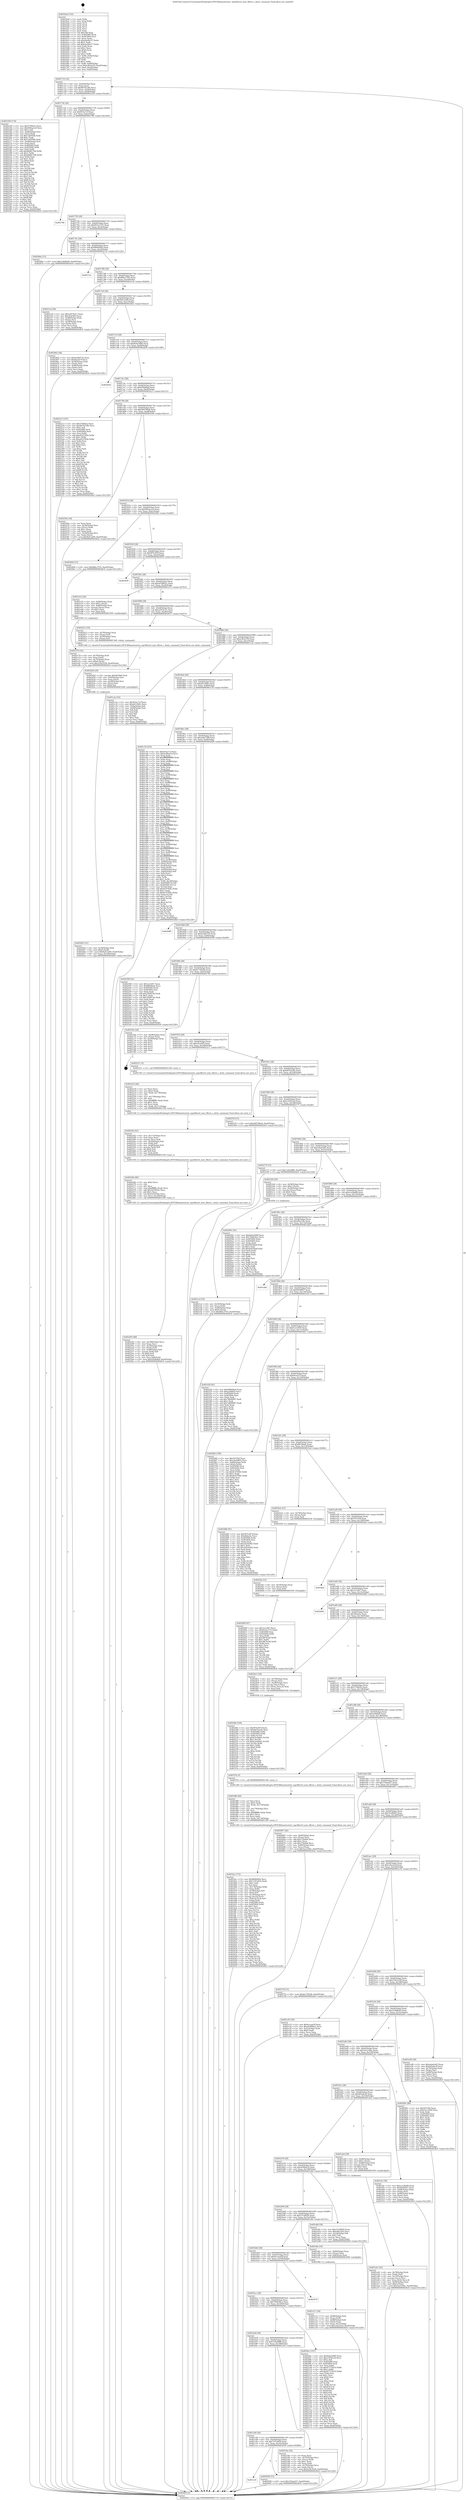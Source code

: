 digraph "0x4016a0" {
  label = "0x4016a0 (/mnt/c/Users/mathe/Desktop/tcc/POCII/binaries/extr_mpvfiltersf_auto_filters.c_deint_command_Final-ollvm.out::main(0))"
  labelloc = "t"
  node[shape=record]

  Entry [label="",width=0.3,height=0.3,shape=circle,fillcolor=black,style=filled]
  "0x401714" [label="{
     0x401714 [32]\l
     | [instrs]\l
     &nbsp;&nbsp;0x401714 \<+6\>: mov -0xa0(%rbp),%eax\l
     &nbsp;&nbsp;0x40171a \<+2\>: mov %eax,%ecx\l
     &nbsp;&nbsp;0x40171c \<+6\>: sub $0x8076128b,%ecx\l
     &nbsp;&nbsp;0x401722 \<+6\>: mov %eax,-0xb4(%rbp)\l
     &nbsp;&nbsp;0x401728 \<+6\>: mov %ecx,-0xb8(%rbp)\l
     &nbsp;&nbsp;0x40172e \<+6\>: je 0000000000402356 \<main+0xcb6\>\l
  }"]
  "0x402356" [label="{
     0x402356 [174]\l
     | [instrs]\l
     &nbsp;&nbsp;0x402356 \<+5\>: mov $0x5708d3e,%eax\l
     &nbsp;&nbsp;0x40235b \<+5\>: mov $0x990aa1e9,%ecx\l
     &nbsp;&nbsp;0x402360 \<+2\>: mov $0x1,%dl\l
     &nbsp;&nbsp;0x402362 \<+4\>: mov -0x48(%rbp),%rsi\l
     &nbsp;&nbsp;0x402366 \<+2\>: mov (%rsi),%edi\l
     &nbsp;&nbsp;0x402368 \<+6\>: sub $0x7a65f5fb,%edi\l
     &nbsp;&nbsp;0x40236e \<+3\>: add $0x1,%edi\l
     &nbsp;&nbsp;0x402371 \<+6\>: add $0x7a65f5fb,%edi\l
     &nbsp;&nbsp;0x402377 \<+4\>: mov -0x48(%rbp),%rsi\l
     &nbsp;&nbsp;0x40237b \<+2\>: mov %edi,(%rsi)\l
     &nbsp;&nbsp;0x40237d \<+7\>: mov 0x405060,%edi\l
     &nbsp;&nbsp;0x402384 \<+8\>: mov 0x405064,%r8d\l
     &nbsp;&nbsp;0x40238c \<+3\>: mov %edi,%r9d\l
     &nbsp;&nbsp;0x40238f \<+7\>: add $0xb8d817b8,%r9d\l
     &nbsp;&nbsp;0x402396 \<+4\>: sub $0x1,%r9d\l
     &nbsp;&nbsp;0x40239a \<+7\>: sub $0xb8d817b8,%r9d\l
     &nbsp;&nbsp;0x4023a1 \<+4\>: imul %r9d,%edi\l
     &nbsp;&nbsp;0x4023a5 \<+3\>: and $0x1,%edi\l
     &nbsp;&nbsp;0x4023a8 \<+3\>: cmp $0x0,%edi\l
     &nbsp;&nbsp;0x4023ab \<+4\>: sete %r10b\l
     &nbsp;&nbsp;0x4023af \<+4\>: cmp $0xa,%r8d\l
     &nbsp;&nbsp;0x4023b3 \<+4\>: setl %r11b\l
     &nbsp;&nbsp;0x4023b7 \<+3\>: mov %r10b,%bl\l
     &nbsp;&nbsp;0x4023ba \<+3\>: xor $0xff,%bl\l
     &nbsp;&nbsp;0x4023bd \<+3\>: mov %r11b,%r14b\l
     &nbsp;&nbsp;0x4023c0 \<+4\>: xor $0xff,%r14b\l
     &nbsp;&nbsp;0x4023c4 \<+3\>: xor $0x1,%dl\l
     &nbsp;&nbsp;0x4023c7 \<+3\>: mov %bl,%r15b\l
     &nbsp;&nbsp;0x4023ca \<+4\>: and $0xff,%r15b\l
     &nbsp;&nbsp;0x4023ce \<+3\>: and %dl,%r10b\l
     &nbsp;&nbsp;0x4023d1 \<+3\>: mov %r14b,%r12b\l
     &nbsp;&nbsp;0x4023d4 \<+4\>: and $0xff,%r12b\l
     &nbsp;&nbsp;0x4023d8 \<+3\>: and %dl,%r11b\l
     &nbsp;&nbsp;0x4023db \<+3\>: or %r10b,%r15b\l
     &nbsp;&nbsp;0x4023de \<+3\>: or %r11b,%r12b\l
     &nbsp;&nbsp;0x4023e1 \<+3\>: xor %r12b,%r15b\l
     &nbsp;&nbsp;0x4023e4 \<+3\>: or %r14b,%bl\l
     &nbsp;&nbsp;0x4023e7 \<+3\>: xor $0xff,%bl\l
     &nbsp;&nbsp;0x4023ea \<+3\>: or $0x1,%dl\l
     &nbsp;&nbsp;0x4023ed \<+2\>: and %dl,%bl\l
     &nbsp;&nbsp;0x4023ef \<+3\>: or %bl,%r15b\l
     &nbsp;&nbsp;0x4023f2 \<+4\>: test $0x1,%r15b\l
     &nbsp;&nbsp;0x4023f6 \<+3\>: cmovne %ecx,%eax\l
     &nbsp;&nbsp;0x4023f9 \<+6\>: mov %eax,-0xa0(%rbp)\l
     &nbsp;&nbsp;0x4023ff \<+5\>: jmp 00000000004028c6 \<main+0x1226\>\l
  }"]
  "0x401734" [label="{
     0x401734 [28]\l
     | [instrs]\l
     &nbsp;&nbsp;0x401734 \<+5\>: jmp 0000000000401739 \<main+0x99\>\l
     &nbsp;&nbsp;0x401739 \<+6\>: mov -0xb4(%rbp),%eax\l
     &nbsp;&nbsp;0x40173f \<+5\>: sub $0x81fec7cf,%eax\l
     &nbsp;&nbsp;0x401744 \<+6\>: mov %eax,-0xbc(%rbp)\l
     &nbsp;&nbsp;0x40174a \<+6\>: je 0000000000402786 \<main+0x10e6\>\l
  }"]
  Exit [label="",width=0.3,height=0.3,shape=circle,fillcolor=black,style=filled,peripheries=2]
  "0x402786" [label="{
     0x402786\l
  }", style=dashed]
  "0x401750" [label="{
     0x401750 [28]\l
     | [instrs]\l
     &nbsp;&nbsp;0x401750 \<+5\>: jmp 0000000000401755 \<main+0xb5\>\l
     &nbsp;&nbsp;0x401755 \<+6\>: mov -0xb4(%rbp),%eax\l
     &nbsp;&nbsp;0x40175b \<+5\>: sub $0x852a1575,%eax\l
     &nbsp;&nbsp;0x401760 \<+6\>: mov %eax,-0xc0(%rbp)\l
     &nbsp;&nbsp;0x401766 \<+6\>: je 000000000040266a \<main+0xfca\>\l
  }"]
  "0x402609" [label="{
     0x402609 [97]\l
     | [instrs]\l
     &nbsp;&nbsp;0x402609 \<+5\>: mov $0x1a12f47,%ecx\l
     &nbsp;&nbsp;0x40260e \<+5\>: mov $0x852a1575,%edx\l
     &nbsp;&nbsp;0x402613 \<+7\>: mov 0x405060,%esi\l
     &nbsp;&nbsp;0x40261a \<+8\>: mov 0x405064,%r8d\l
     &nbsp;&nbsp;0x402622 \<+3\>: mov %esi,%r9d\l
     &nbsp;&nbsp;0x402625 \<+7\>: sub $0x2f67bcb0,%r9d\l
     &nbsp;&nbsp;0x40262c \<+4\>: sub $0x1,%r9d\l
     &nbsp;&nbsp;0x402630 \<+7\>: add $0x2f67bcb0,%r9d\l
     &nbsp;&nbsp;0x402637 \<+4\>: imul %r9d,%esi\l
     &nbsp;&nbsp;0x40263b \<+3\>: and $0x1,%esi\l
     &nbsp;&nbsp;0x40263e \<+3\>: cmp $0x0,%esi\l
     &nbsp;&nbsp;0x402641 \<+4\>: sete %r10b\l
     &nbsp;&nbsp;0x402645 \<+4\>: cmp $0xa,%r8d\l
     &nbsp;&nbsp;0x402649 \<+4\>: setl %r11b\l
     &nbsp;&nbsp;0x40264d \<+3\>: mov %r10b,%bl\l
     &nbsp;&nbsp;0x402650 \<+3\>: and %r11b,%bl\l
     &nbsp;&nbsp;0x402653 \<+3\>: xor %r11b,%r10b\l
     &nbsp;&nbsp;0x402656 \<+3\>: or %r10b,%bl\l
     &nbsp;&nbsp;0x402659 \<+3\>: test $0x1,%bl\l
     &nbsp;&nbsp;0x40265c \<+3\>: cmovne %edx,%ecx\l
     &nbsp;&nbsp;0x40265f \<+6\>: mov %ecx,-0xa0(%rbp)\l
     &nbsp;&nbsp;0x402665 \<+5\>: jmp 00000000004028c6 \<main+0x1226\>\l
  }"]
  "0x40266a" [label="{
     0x40266a [15]\l
     | [instrs]\l
     &nbsp;&nbsp;0x40266a \<+10\>: movl $0x2c4b8bd0,-0xa0(%rbp)\l
     &nbsp;&nbsp;0x402674 \<+5\>: jmp 00000000004028c6 \<main+0x1226\>\l
  }"]
  "0x40176c" [label="{
     0x40176c [28]\l
     | [instrs]\l
     &nbsp;&nbsp;0x40176c \<+5\>: jmp 0000000000401771 \<main+0xd1\>\l
     &nbsp;&nbsp;0x401771 \<+6\>: mov -0xb4(%rbp),%eax\l
     &nbsp;&nbsp;0x401777 \<+5\>: sub $0x86064fe6,%eax\l
     &nbsp;&nbsp;0x40177c \<+6\>: mov %eax,-0xc4(%rbp)\l
     &nbsp;&nbsp;0x401782 \<+6\>: je 00000000004027cb \<main+0x112b\>\l
  }"]
  "0x4025fa" [label="{
     0x4025fa [15]\l
     | [instrs]\l
     &nbsp;&nbsp;0x4025fa \<+4\>: mov -0x50(%rbp),%rax\l
     &nbsp;&nbsp;0x4025fe \<+3\>: mov (%rax),%rax\l
     &nbsp;&nbsp;0x402601 \<+3\>: mov %rax,%rdi\l
     &nbsp;&nbsp;0x402604 \<+5\>: call 0000000000401030 \<free@plt\>\l
     | [calls]\l
     &nbsp;&nbsp;0x401030 \{1\} (unknown)\l
  }"]
  "0x4027cb" [label="{
     0x4027cb\l
  }", style=dashed]
  "0x401788" [label="{
     0x401788 [28]\l
     | [instrs]\l
     &nbsp;&nbsp;0x401788 \<+5\>: jmp 000000000040178d \<main+0xed\>\l
     &nbsp;&nbsp;0x40178d \<+6\>: mov -0xb4(%rbp),%eax\l
     &nbsp;&nbsp;0x401793 \<+5\>: sub $0x86bc3703,%eax\l
     &nbsp;&nbsp;0x401798 \<+6\>: mov %eax,-0xc8(%rbp)\l
     &nbsp;&nbsp;0x40179e \<+6\>: je 00000000004021ed \<main+0xb4d\>\l
  }"]
  "0x4024fb" [label="{
     0x4024fb [100]\l
     | [instrs]\l
     &nbsp;&nbsp;0x4024fb \<+5\>: mov $0x9f7b387f,%edx\l
     &nbsp;&nbsp;0x402500 \<+5\>: mov $0xd97b2c82,%esi\l
     &nbsp;&nbsp;0x402505 \<+8\>: mov 0x405060,%r8d\l
     &nbsp;&nbsp;0x40250d \<+8\>: mov 0x405064,%r9d\l
     &nbsp;&nbsp;0x402515 \<+3\>: mov %r8d,%r10d\l
     &nbsp;&nbsp;0x402518 \<+7\>: add $0xb3c0dddc,%r10d\l
     &nbsp;&nbsp;0x40251f \<+4\>: sub $0x1,%r10d\l
     &nbsp;&nbsp;0x402523 \<+7\>: sub $0xb3c0dddc,%r10d\l
     &nbsp;&nbsp;0x40252a \<+4\>: imul %r10d,%r8d\l
     &nbsp;&nbsp;0x40252e \<+4\>: and $0x1,%r8d\l
     &nbsp;&nbsp;0x402532 \<+4\>: cmp $0x0,%r8d\l
     &nbsp;&nbsp;0x402536 \<+4\>: sete %r11b\l
     &nbsp;&nbsp;0x40253a \<+4\>: cmp $0xa,%r9d\l
     &nbsp;&nbsp;0x40253e \<+3\>: setl %bl\l
     &nbsp;&nbsp;0x402541 \<+3\>: mov %r11b,%r14b\l
     &nbsp;&nbsp;0x402544 \<+3\>: and %bl,%r14b\l
     &nbsp;&nbsp;0x402547 \<+3\>: xor %bl,%r11b\l
     &nbsp;&nbsp;0x40254a \<+3\>: or %r11b,%r14b\l
     &nbsp;&nbsp;0x40254d \<+4\>: test $0x1,%r14b\l
     &nbsp;&nbsp;0x402551 \<+3\>: cmovne %esi,%edx\l
     &nbsp;&nbsp;0x402554 \<+6\>: mov %edx,-0xa0(%rbp)\l
     &nbsp;&nbsp;0x40255a \<+5\>: jmp 00000000004028c6 \<main+0x1226\>\l
  }"]
  "0x4021ed" [label="{
     0x4021ed [36]\l
     | [instrs]\l
     &nbsp;&nbsp;0x4021ed \<+5\>: mov $0xa2974c57,%eax\l
     &nbsp;&nbsp;0x4021f2 \<+5\>: mov $0xc6cb5ff3,%ecx\l
     &nbsp;&nbsp;0x4021f7 \<+4\>: mov -0x48(%rbp),%rdx\l
     &nbsp;&nbsp;0x4021fb \<+2\>: mov (%rdx),%esi\l
     &nbsp;&nbsp;0x4021fd \<+4\>: mov -0x58(%rbp),%rdx\l
     &nbsp;&nbsp;0x402201 \<+2\>: cmp (%rdx),%esi\l
     &nbsp;&nbsp;0x402203 \<+3\>: cmovl %ecx,%eax\l
     &nbsp;&nbsp;0x402206 \<+6\>: mov %eax,-0xa0(%rbp)\l
     &nbsp;&nbsp;0x40220c \<+5\>: jmp 00000000004028c6 \<main+0x1226\>\l
  }"]
  "0x4017a4" [label="{
     0x4017a4 [28]\l
     | [instrs]\l
     &nbsp;&nbsp;0x4017a4 \<+5\>: jmp 00000000004017a9 \<main+0x109\>\l
     &nbsp;&nbsp;0x4017a9 \<+6\>: mov -0xb4(%rbp),%eax\l
     &nbsp;&nbsp;0x4017af \<+5\>: sub $0x8af13a99,%eax\l
     &nbsp;&nbsp;0x4017b4 \<+6\>: mov %eax,-0xcc(%rbp)\l
     &nbsp;&nbsp;0x4017ba \<+6\>: je 0000000000402462 \<main+0xdc2\>\l
  }"]
  "0x402443" [label="{
     0x402443 [31]\l
     | [instrs]\l
     &nbsp;&nbsp;0x402443 \<+4\>: mov -0x38(%rbp),%rdi\l
     &nbsp;&nbsp;0x402447 \<+6\>: movl $0x0,(%rdi)\l
     &nbsp;&nbsp;0x40244d \<+10\>: movl $0x8af13a99,-0xa0(%rbp)\l
     &nbsp;&nbsp;0x402457 \<+6\>: mov %eax,-0x184(%rbp)\l
     &nbsp;&nbsp;0x40245d \<+5\>: jmp 00000000004028c6 \<main+0x1226\>\l
  }"]
  "0x402462" [label="{
     0x402462 [36]\l
     | [instrs]\l
     &nbsp;&nbsp;0x402462 \<+5\>: mov $0xbcd9d716,%eax\l
     &nbsp;&nbsp;0x402467 \<+5\>: mov $0xfdcaf37f,%ecx\l
     &nbsp;&nbsp;0x40246c \<+4\>: mov -0x38(%rbp),%rdx\l
     &nbsp;&nbsp;0x402470 \<+2\>: mov (%rdx),%esi\l
     &nbsp;&nbsp;0x402472 \<+4\>: mov -0x80(%rbp),%rdx\l
     &nbsp;&nbsp;0x402476 \<+2\>: cmp (%rdx),%esi\l
     &nbsp;&nbsp;0x402478 \<+3\>: cmovl %ecx,%eax\l
     &nbsp;&nbsp;0x40247b \<+6\>: mov %eax,-0xa0(%rbp)\l
     &nbsp;&nbsp;0x402481 \<+5\>: jmp 00000000004028c6 \<main+0x1226\>\l
  }"]
  "0x4017c0" [label="{
     0x4017c0 [28]\l
     | [instrs]\l
     &nbsp;&nbsp;0x4017c0 \<+5\>: jmp 00000000004017c5 \<main+0x125\>\l
     &nbsp;&nbsp;0x4017c5 \<+6\>: mov -0xb4(%rbp),%eax\l
     &nbsp;&nbsp;0x4017cb \<+5\>: sub $0x8e0a5480,%eax\l
     &nbsp;&nbsp;0x4017d0 \<+6\>: mov %eax,-0xd0(%rbp)\l
     &nbsp;&nbsp;0x4017d6 \<+6\>: je 0000000000402828 \<main+0x1188\>\l
  }"]
  "0x402426" [label="{
     0x402426 [29]\l
     | [instrs]\l
     &nbsp;&nbsp;0x402426 \<+10\>: movabs $0x4030b6,%rdi\l
     &nbsp;&nbsp;0x402430 \<+4\>: mov -0x40(%rbp),%rsi\l
     &nbsp;&nbsp;0x402434 \<+2\>: mov %eax,(%rsi)\l
     &nbsp;&nbsp;0x402436 \<+4\>: mov -0x40(%rbp),%rsi\l
     &nbsp;&nbsp;0x40243a \<+2\>: mov (%rsi),%esi\l
     &nbsp;&nbsp;0x40243c \<+2\>: mov $0x0,%al\l
     &nbsp;&nbsp;0x40243e \<+5\>: call 0000000000401040 \<printf@plt\>\l
     | [calls]\l
     &nbsp;&nbsp;0x401040 \{1\} (unknown)\l
  }"]
  "0x402828" [label="{
     0x402828\l
  }", style=dashed]
  "0x4017dc" [label="{
     0x4017dc [28]\l
     | [instrs]\l
     &nbsp;&nbsp;0x4017dc \<+5\>: jmp 00000000004017e1 \<main+0x141\>\l
     &nbsp;&nbsp;0x4017e1 \<+6\>: mov -0xb4(%rbp),%eax\l
     &nbsp;&nbsp;0x4017e7 \<+5\>: sub $0x926db8af,%eax\l
     &nbsp;&nbsp;0x4017ec \<+6\>: mov %eax,-0xd4(%rbp)\l
     &nbsp;&nbsp;0x4017f2 \<+6\>: je 00000000004022c3 \<main+0xc23\>\l
  }"]
  "0x402293" [label="{
     0x402293 [48]\l
     | [instrs]\l
     &nbsp;&nbsp;0x402293 \<+6\>: mov -0x180(%rbp),%ecx\l
     &nbsp;&nbsp;0x402299 \<+3\>: imul %eax,%ecx\l
     &nbsp;&nbsp;0x40229c \<+4\>: mov -0x50(%rbp),%rdi\l
     &nbsp;&nbsp;0x4022a0 \<+3\>: mov (%rdi),%rdi\l
     &nbsp;&nbsp;0x4022a3 \<+4\>: mov -0x48(%rbp),%r8\l
     &nbsp;&nbsp;0x4022a7 \<+3\>: movslq (%r8),%r8\l
     &nbsp;&nbsp;0x4022aa \<+4\>: shl $0x4,%r8\l
     &nbsp;&nbsp;0x4022ae \<+3\>: add %r8,%rdi\l
     &nbsp;&nbsp;0x4022b1 \<+3\>: mov %ecx,0x8(%rdi)\l
     &nbsp;&nbsp;0x4022b4 \<+10\>: movl $0x926db8af,-0xa0(%rbp)\l
     &nbsp;&nbsp;0x4022be \<+5\>: jmp 00000000004028c6 \<main+0x1226\>\l
  }"]
  "0x4022c3" [label="{
     0x4022c3 [147]\l
     | [instrs]\l
     &nbsp;&nbsp;0x4022c3 \<+5\>: mov $0x5708d3e,%eax\l
     &nbsp;&nbsp;0x4022c8 \<+5\>: mov $0x8076128b,%ecx\l
     &nbsp;&nbsp;0x4022cd \<+2\>: mov $0x1,%dl\l
     &nbsp;&nbsp;0x4022cf \<+7\>: mov 0x405060,%esi\l
     &nbsp;&nbsp;0x4022d6 \<+7\>: mov 0x405064,%edi\l
     &nbsp;&nbsp;0x4022dd \<+3\>: mov %esi,%r8d\l
     &nbsp;&nbsp;0x4022e0 \<+7\>: add $0xe823182b,%r8d\l
     &nbsp;&nbsp;0x4022e7 \<+4\>: sub $0x1,%r8d\l
     &nbsp;&nbsp;0x4022eb \<+7\>: sub $0xe823182b,%r8d\l
     &nbsp;&nbsp;0x4022f2 \<+4\>: imul %r8d,%esi\l
     &nbsp;&nbsp;0x4022f6 \<+3\>: and $0x1,%esi\l
     &nbsp;&nbsp;0x4022f9 \<+3\>: cmp $0x0,%esi\l
     &nbsp;&nbsp;0x4022fc \<+4\>: sete %r9b\l
     &nbsp;&nbsp;0x402300 \<+3\>: cmp $0xa,%edi\l
     &nbsp;&nbsp;0x402303 \<+4\>: setl %r10b\l
     &nbsp;&nbsp;0x402307 \<+3\>: mov %r9b,%r11b\l
     &nbsp;&nbsp;0x40230a \<+4\>: xor $0xff,%r11b\l
     &nbsp;&nbsp;0x40230e \<+3\>: mov %r10b,%bl\l
     &nbsp;&nbsp;0x402311 \<+3\>: xor $0xff,%bl\l
     &nbsp;&nbsp;0x402314 \<+3\>: xor $0x1,%dl\l
     &nbsp;&nbsp;0x402317 \<+3\>: mov %r11b,%r14b\l
     &nbsp;&nbsp;0x40231a \<+4\>: and $0xff,%r14b\l
     &nbsp;&nbsp;0x40231e \<+3\>: and %dl,%r9b\l
     &nbsp;&nbsp;0x402321 \<+3\>: mov %bl,%r15b\l
     &nbsp;&nbsp;0x402324 \<+4\>: and $0xff,%r15b\l
     &nbsp;&nbsp;0x402328 \<+3\>: and %dl,%r10b\l
     &nbsp;&nbsp;0x40232b \<+3\>: or %r9b,%r14b\l
     &nbsp;&nbsp;0x40232e \<+3\>: or %r10b,%r15b\l
     &nbsp;&nbsp;0x402331 \<+3\>: xor %r15b,%r14b\l
     &nbsp;&nbsp;0x402334 \<+3\>: or %bl,%r11b\l
     &nbsp;&nbsp;0x402337 \<+4\>: xor $0xff,%r11b\l
     &nbsp;&nbsp;0x40233b \<+3\>: or $0x1,%dl\l
     &nbsp;&nbsp;0x40233e \<+3\>: and %dl,%r11b\l
     &nbsp;&nbsp;0x402341 \<+3\>: or %r11b,%r14b\l
     &nbsp;&nbsp;0x402344 \<+4\>: test $0x1,%r14b\l
     &nbsp;&nbsp;0x402348 \<+3\>: cmovne %ecx,%eax\l
     &nbsp;&nbsp;0x40234b \<+6\>: mov %eax,-0xa0(%rbp)\l
     &nbsp;&nbsp;0x402351 \<+5\>: jmp 00000000004028c6 \<main+0x1226\>\l
  }"]
  "0x4017f8" [label="{
     0x4017f8 [28]\l
     | [instrs]\l
     &nbsp;&nbsp;0x4017f8 \<+5\>: jmp 00000000004017fd \<main+0x15d\>\l
     &nbsp;&nbsp;0x4017fd \<+6\>: mov -0xb4(%rbp),%eax\l
     &nbsp;&nbsp;0x401803 \<+5\>: sub $0x940780a8,%eax\l
     &nbsp;&nbsp;0x401808 \<+6\>: mov %eax,-0xd8(%rbp)\l
     &nbsp;&nbsp;0x40180e \<+6\>: je 000000000040256e \<main+0xece\>\l
  }"]
  "0x40226b" [label="{
     0x40226b [40]\l
     | [instrs]\l
     &nbsp;&nbsp;0x40226b \<+5\>: mov $0x2,%ecx\l
     &nbsp;&nbsp;0x402270 \<+1\>: cltd\l
     &nbsp;&nbsp;0x402271 \<+2\>: idiv %ecx\l
     &nbsp;&nbsp;0x402273 \<+6\>: imul $0xfffffffe,%edx,%ecx\l
     &nbsp;&nbsp;0x402279 \<+6\>: add $0x5d3503bc,%ecx\l
     &nbsp;&nbsp;0x40227f \<+3\>: add $0x1,%ecx\l
     &nbsp;&nbsp;0x402282 \<+6\>: sub $0x5d3503bc,%ecx\l
     &nbsp;&nbsp;0x402288 \<+6\>: mov %ecx,-0x180(%rbp)\l
     &nbsp;&nbsp;0x40228e \<+5\>: call 0000000000401160 \<next_i\>\l
     | [calls]\l
     &nbsp;&nbsp;0x401160 \{1\} (/mnt/c/Users/mathe/Desktop/tcc/POCII/binaries/extr_mpvfiltersf_auto_filters.c_deint_command_Final-ollvm.out::next_i)\l
  }"]
  "0x40256e" [label="{
     0x40256e [34]\l
     | [instrs]\l
     &nbsp;&nbsp;0x40256e \<+2\>: xor %eax,%eax\l
     &nbsp;&nbsp;0x402570 \<+4\>: mov -0x38(%rbp),%rcx\l
     &nbsp;&nbsp;0x402574 \<+2\>: mov (%rcx),%edx\l
     &nbsp;&nbsp;0x402576 \<+3\>: sub $0x1,%eax\l
     &nbsp;&nbsp;0x402579 \<+2\>: sub %eax,%edx\l
     &nbsp;&nbsp;0x40257b \<+4\>: mov -0x38(%rbp),%rcx\l
     &nbsp;&nbsp;0x40257f \<+2\>: mov %edx,(%rcx)\l
     &nbsp;&nbsp;0x402581 \<+10\>: movl $0x8af13a99,-0xa0(%rbp)\l
     &nbsp;&nbsp;0x40258b \<+5\>: jmp 00000000004028c6 \<main+0x1226\>\l
  }"]
  "0x401814" [label="{
     0x401814 [28]\l
     | [instrs]\l
     &nbsp;&nbsp;0x401814 \<+5\>: jmp 0000000000401819 \<main+0x179\>\l
     &nbsp;&nbsp;0x401819 \<+6\>: mov -0xb4(%rbp),%eax\l
     &nbsp;&nbsp;0x40181f \<+5\>: sub $0x990aa1e9,%eax\l
     &nbsp;&nbsp;0x401824 \<+6\>: mov %eax,-0xdc(%rbp)\l
     &nbsp;&nbsp;0x40182a \<+6\>: je 0000000000402404 \<main+0xd64\>\l
  }"]
  "0x402242" [label="{
     0x402242 [41]\l
     | [instrs]\l
     &nbsp;&nbsp;0x402242 \<+6\>: mov -0x17c(%rbp),%ecx\l
     &nbsp;&nbsp;0x402248 \<+3\>: imul %eax,%ecx\l
     &nbsp;&nbsp;0x40224b \<+3\>: movslq %ecx,%rdi\l
     &nbsp;&nbsp;0x40224e \<+4\>: mov -0x50(%rbp),%r8\l
     &nbsp;&nbsp;0x402252 \<+3\>: mov (%r8),%r8\l
     &nbsp;&nbsp;0x402255 \<+4\>: mov -0x48(%rbp),%r9\l
     &nbsp;&nbsp;0x402259 \<+3\>: movslq (%r9),%r9\l
     &nbsp;&nbsp;0x40225c \<+4\>: shl $0x4,%r9\l
     &nbsp;&nbsp;0x402260 \<+3\>: add %r9,%r8\l
     &nbsp;&nbsp;0x402263 \<+3\>: mov %rdi,(%r8)\l
     &nbsp;&nbsp;0x402266 \<+5\>: call 0000000000401160 \<next_i\>\l
     | [calls]\l
     &nbsp;&nbsp;0x401160 \{1\} (/mnt/c/Users/mathe/Desktop/tcc/POCII/binaries/extr_mpvfiltersf_auto_filters.c_deint_command_Final-ollvm.out::next_i)\l
  }"]
  "0x402404" [label="{
     0x402404 [15]\l
     | [instrs]\l
     &nbsp;&nbsp;0x402404 \<+10\>: movl $0x86bc3703,-0xa0(%rbp)\l
     &nbsp;&nbsp;0x40240e \<+5\>: jmp 00000000004028c6 \<main+0x1226\>\l
  }"]
  "0x401830" [label="{
     0x401830 [28]\l
     | [instrs]\l
     &nbsp;&nbsp;0x401830 \<+5\>: jmp 0000000000401835 \<main+0x195\>\l
     &nbsp;&nbsp;0x401835 \<+6\>: mov -0xb4(%rbp),%eax\l
     &nbsp;&nbsp;0x40183b \<+5\>: sub $0x9f7b387f,%eax\l
     &nbsp;&nbsp;0x401840 \<+6\>: mov %eax,-0xe0(%rbp)\l
     &nbsp;&nbsp;0x401846 \<+6\>: je 0000000000402859 \<main+0x11b9\>\l
  }"]
  "0x402216" [label="{
     0x402216 [44]\l
     | [instrs]\l
     &nbsp;&nbsp;0x402216 \<+2\>: xor %ecx,%ecx\l
     &nbsp;&nbsp;0x402218 \<+5\>: mov $0x2,%edx\l
     &nbsp;&nbsp;0x40221d \<+6\>: mov %edx,-0x178(%rbp)\l
     &nbsp;&nbsp;0x402223 \<+1\>: cltd\l
     &nbsp;&nbsp;0x402224 \<+6\>: mov -0x178(%rbp),%esi\l
     &nbsp;&nbsp;0x40222a \<+2\>: idiv %esi\l
     &nbsp;&nbsp;0x40222c \<+6\>: imul $0xfffffffe,%edx,%edx\l
     &nbsp;&nbsp;0x402232 \<+3\>: sub $0x1,%ecx\l
     &nbsp;&nbsp;0x402235 \<+2\>: sub %ecx,%edx\l
     &nbsp;&nbsp;0x402237 \<+6\>: mov %edx,-0x17c(%rbp)\l
     &nbsp;&nbsp;0x40223d \<+5\>: call 0000000000401160 \<next_i\>\l
     | [calls]\l
     &nbsp;&nbsp;0x401160 \{1\} (/mnt/c/Users/mathe/Desktop/tcc/POCII/binaries/extr_mpvfiltersf_auto_filters.c_deint_command_Final-ollvm.out::next_i)\l
  }"]
  "0x402859" [label="{
     0x402859\l
  }", style=dashed]
  "0x40184c" [label="{
     0x40184c [28]\l
     | [instrs]\l
     &nbsp;&nbsp;0x40184c \<+5\>: jmp 0000000000401851 \<main+0x1b1\>\l
     &nbsp;&nbsp;0x401851 \<+6\>: mov -0xb4(%rbp),%eax\l
     &nbsp;&nbsp;0x401857 \<+5\>: sub $0xa0386ba1,%eax\l
     &nbsp;&nbsp;0x40185c \<+6\>: mov %eax,-0xe4(%rbp)\l
     &nbsp;&nbsp;0x401862 \<+6\>: je 0000000000401e53 \<main+0x7b3\>\l
  }"]
  "0x4021cd" [label="{
     0x4021cd [32]\l
     | [instrs]\l
     &nbsp;&nbsp;0x4021cd \<+4\>: mov -0x50(%rbp),%rdi\l
     &nbsp;&nbsp;0x4021d1 \<+3\>: mov %rax,(%rdi)\l
     &nbsp;&nbsp;0x4021d4 \<+4\>: mov -0x48(%rbp),%rax\l
     &nbsp;&nbsp;0x4021d8 \<+6\>: movl $0x0,(%rax)\l
     &nbsp;&nbsp;0x4021de \<+10\>: movl $0x86bc3703,-0xa0(%rbp)\l
     &nbsp;&nbsp;0x4021e8 \<+5\>: jmp 00000000004028c6 \<main+0x1226\>\l
  }"]
  "0x401e53" [label="{
     0x401e53 [29]\l
     | [instrs]\l
     &nbsp;&nbsp;0x401e53 \<+4\>: mov -0x80(%rbp),%rax\l
     &nbsp;&nbsp;0x401e57 \<+6\>: movl $0x1,(%rax)\l
     &nbsp;&nbsp;0x401e5d \<+4\>: mov -0x80(%rbp),%rax\l
     &nbsp;&nbsp;0x401e61 \<+3\>: movslq (%rax),%rax\l
     &nbsp;&nbsp;0x401e64 \<+4\>: shl $0x3,%rax\l
     &nbsp;&nbsp;0x401e68 \<+3\>: mov %rax,%rdi\l
     &nbsp;&nbsp;0x401e6b \<+5\>: call 0000000000401050 \<malloc@plt\>\l
     | [calls]\l
     &nbsp;&nbsp;0x401050 \{1\} (unknown)\l
  }"]
  "0x401868" [label="{
     0x401868 [28]\l
     | [instrs]\l
     &nbsp;&nbsp;0x401868 \<+5\>: jmp 000000000040186d \<main+0x1cd\>\l
     &nbsp;&nbsp;0x40186d \<+6\>: mov -0xb4(%rbp),%eax\l
     &nbsp;&nbsp;0x401873 \<+5\>: sub $0xa2974c57,%eax\l
     &nbsp;&nbsp;0x401878 \<+6\>: mov %eax,-0xe8(%rbp)\l
     &nbsp;&nbsp;0x40187e \<+6\>: je 0000000000402413 \<main+0xd73\>\l
  }"]
  "0x401c20" [label="{
     0x401c20\l
  }", style=dashed]
  "0x402413" [label="{
     0x402413 [19]\l
     | [instrs]\l
     &nbsp;&nbsp;0x402413 \<+4\>: mov -0x78(%rbp),%rax\l
     &nbsp;&nbsp;0x402417 \<+3\>: mov (%rax),%rdi\l
     &nbsp;&nbsp;0x40241a \<+4\>: mov -0x50(%rbp),%rax\l
     &nbsp;&nbsp;0x40241e \<+3\>: mov (%rax),%rsi\l
     &nbsp;&nbsp;0x402421 \<+5\>: call 00000000004013d0 \<deint_command\>\l
     | [calls]\l
     &nbsp;&nbsp;0x4013d0 \{1\} (/mnt/c/Users/mathe/Desktop/tcc/POCII/binaries/extr_mpvfiltersf_auto_filters.c_deint_command_Final-ollvm.out::deint_command)\l
  }"]
  "0x401884" [label="{
     0x401884 [28]\l
     | [instrs]\l
     &nbsp;&nbsp;0x401884 \<+5\>: jmp 0000000000401889 \<main+0x1e9\>\l
     &nbsp;&nbsp;0x401889 \<+6\>: mov -0xb4(%rbp),%eax\l
     &nbsp;&nbsp;0x40188f \<+5\>: sub $0xa38cb159,%eax\l
     &nbsp;&nbsp;0x401894 \<+6\>: mov %eax,-0xec(%rbp)\l
     &nbsp;&nbsp;0x40189a \<+6\>: je 0000000000401c2a \<main+0x58a\>\l
  }"]
  "0x402058" [label="{
     0x402058 [15]\l
     | [instrs]\l
     &nbsp;&nbsp;0x402058 \<+10\>: movl $0x150aa437,-0xa0(%rbp)\l
     &nbsp;&nbsp;0x402062 \<+5\>: jmp 00000000004028c6 \<main+0x1226\>\l
  }"]
  "0x401c2a" [label="{
     0x401c2a [53]\l
     | [instrs]\l
     &nbsp;&nbsp;0x401c2a \<+5\>: mov $0x81fec7cf,%eax\l
     &nbsp;&nbsp;0x401c2f \<+5\>: mov $0xa813f49c,%ecx\l
     &nbsp;&nbsp;0x401c34 \<+6\>: mov -0x9a(%rbp),%dl\l
     &nbsp;&nbsp;0x401c3a \<+7\>: mov -0x99(%rbp),%sil\l
     &nbsp;&nbsp;0x401c41 \<+3\>: mov %dl,%dil\l
     &nbsp;&nbsp;0x401c44 \<+3\>: and %sil,%dil\l
     &nbsp;&nbsp;0x401c47 \<+3\>: xor %sil,%dl\l
     &nbsp;&nbsp;0x401c4a \<+3\>: or %dl,%dil\l
     &nbsp;&nbsp;0x401c4d \<+4\>: test $0x1,%dil\l
     &nbsp;&nbsp;0x401c51 \<+3\>: cmovne %ecx,%eax\l
     &nbsp;&nbsp;0x401c54 \<+6\>: mov %eax,-0xa0(%rbp)\l
     &nbsp;&nbsp;0x401c5a \<+5\>: jmp 00000000004028c6 \<main+0x1226\>\l
  }"]
  "0x4018a0" [label="{
     0x4018a0 [28]\l
     | [instrs]\l
     &nbsp;&nbsp;0x4018a0 \<+5\>: jmp 00000000004018a5 \<main+0x205\>\l
     &nbsp;&nbsp;0x4018a5 \<+6\>: mov -0xb4(%rbp),%eax\l
     &nbsp;&nbsp;0x4018ab \<+5\>: sub $0xa813f49c,%eax\l
     &nbsp;&nbsp;0x4018b0 \<+6\>: mov %eax,-0xf0(%rbp)\l
     &nbsp;&nbsp;0x4018b6 \<+6\>: je 0000000000401c5f \<main+0x5bf\>\l
  }"]
  "0x4028c6" [label="{
     0x4028c6 [5]\l
     | [instrs]\l
     &nbsp;&nbsp;0x4028c6 \<+5\>: jmp 0000000000401714 \<main+0x74\>\l
  }"]
  "0x4016a0" [label="{
     0x4016a0 [116]\l
     | [instrs]\l
     &nbsp;&nbsp;0x4016a0 \<+1\>: push %rbp\l
     &nbsp;&nbsp;0x4016a1 \<+3\>: mov %rsp,%rbp\l
     &nbsp;&nbsp;0x4016a4 \<+2\>: push %r15\l
     &nbsp;&nbsp;0x4016a6 \<+2\>: push %r14\l
     &nbsp;&nbsp;0x4016a8 \<+2\>: push %r13\l
     &nbsp;&nbsp;0x4016aa \<+2\>: push %r12\l
     &nbsp;&nbsp;0x4016ac \<+1\>: push %rbx\l
     &nbsp;&nbsp;0x4016ad \<+7\>: sub $0x168,%rsp\l
     &nbsp;&nbsp;0x4016b4 \<+7\>: mov 0x405060,%eax\l
     &nbsp;&nbsp;0x4016bb \<+7\>: mov 0x405064,%ecx\l
     &nbsp;&nbsp;0x4016c2 \<+2\>: mov %eax,%edx\l
     &nbsp;&nbsp;0x4016c4 \<+6\>: sub $0xdee0bc57,%edx\l
     &nbsp;&nbsp;0x4016ca \<+3\>: sub $0x1,%edx\l
     &nbsp;&nbsp;0x4016cd \<+6\>: add $0xdee0bc57,%edx\l
     &nbsp;&nbsp;0x4016d3 \<+3\>: imul %edx,%eax\l
     &nbsp;&nbsp;0x4016d6 \<+3\>: and $0x1,%eax\l
     &nbsp;&nbsp;0x4016d9 \<+3\>: cmp $0x0,%eax\l
     &nbsp;&nbsp;0x4016dc \<+4\>: sete %r8b\l
     &nbsp;&nbsp;0x4016e0 \<+4\>: and $0x1,%r8b\l
     &nbsp;&nbsp;0x4016e4 \<+7\>: mov %r8b,-0x9a(%rbp)\l
     &nbsp;&nbsp;0x4016eb \<+3\>: cmp $0xa,%ecx\l
     &nbsp;&nbsp;0x4016ee \<+4\>: setl %r8b\l
     &nbsp;&nbsp;0x4016f2 \<+4\>: and $0x1,%r8b\l
     &nbsp;&nbsp;0x4016f6 \<+7\>: mov %r8b,-0x99(%rbp)\l
     &nbsp;&nbsp;0x4016fd \<+10\>: movl $0xa38cb159,-0xa0(%rbp)\l
     &nbsp;&nbsp;0x401707 \<+6\>: mov %edi,-0xa4(%rbp)\l
     &nbsp;&nbsp;0x40170d \<+7\>: mov %rsi,-0xb0(%rbp)\l
  }"]
  "0x401c04" [label="{
     0x401c04 [28]\l
     | [instrs]\l
     &nbsp;&nbsp;0x401c04 \<+5\>: jmp 0000000000401c09 \<main+0x569\>\l
     &nbsp;&nbsp;0x401c09 \<+6\>: mov -0xb4(%rbp),%eax\l
     &nbsp;&nbsp;0x401c0f \<+5\>: sub $0x7c97a83b,%eax\l
     &nbsp;&nbsp;0x401c14 \<+6\>: mov %eax,-0x16c(%rbp)\l
     &nbsp;&nbsp;0x401c1a \<+6\>: je 0000000000402058 \<main+0x9b8\>\l
  }"]
  "0x401c5f" [label="{
     0x401c5f [352]\l
     | [instrs]\l
     &nbsp;&nbsp;0x401c5f \<+5\>: mov $0x81fec7cf,%eax\l
     &nbsp;&nbsp;0x401c64 \<+5\>: mov $0x4cf0bd1d,%ecx\l
     &nbsp;&nbsp;0x401c69 \<+3\>: mov %rsp,%rdx\l
     &nbsp;&nbsp;0x401c6c \<+4\>: add $0xfffffffffffffff0,%rdx\l
     &nbsp;&nbsp;0x401c70 \<+3\>: mov %rdx,%rsp\l
     &nbsp;&nbsp;0x401c73 \<+7\>: mov %rdx,-0x98(%rbp)\l
     &nbsp;&nbsp;0x401c7a \<+3\>: mov %rsp,%rdx\l
     &nbsp;&nbsp;0x401c7d \<+4\>: add $0xfffffffffffffff0,%rdx\l
     &nbsp;&nbsp;0x401c81 \<+3\>: mov %rdx,%rsp\l
     &nbsp;&nbsp;0x401c84 \<+3\>: mov %rsp,%rsi\l
     &nbsp;&nbsp;0x401c87 \<+4\>: add $0xfffffffffffffff0,%rsi\l
     &nbsp;&nbsp;0x401c8b \<+3\>: mov %rsi,%rsp\l
     &nbsp;&nbsp;0x401c8e \<+7\>: mov %rsi,-0x90(%rbp)\l
     &nbsp;&nbsp;0x401c95 \<+3\>: mov %rsp,%rsi\l
     &nbsp;&nbsp;0x401c98 \<+4\>: add $0xfffffffffffffff0,%rsi\l
     &nbsp;&nbsp;0x401c9c \<+3\>: mov %rsi,%rsp\l
     &nbsp;&nbsp;0x401c9f \<+7\>: mov %rsi,-0x88(%rbp)\l
     &nbsp;&nbsp;0x401ca6 \<+3\>: mov %rsp,%rsi\l
     &nbsp;&nbsp;0x401ca9 \<+4\>: add $0xfffffffffffffff0,%rsi\l
     &nbsp;&nbsp;0x401cad \<+3\>: mov %rsi,%rsp\l
     &nbsp;&nbsp;0x401cb0 \<+4\>: mov %rsi,-0x80(%rbp)\l
     &nbsp;&nbsp;0x401cb4 \<+3\>: mov %rsp,%rsi\l
     &nbsp;&nbsp;0x401cb7 \<+4\>: add $0xfffffffffffffff0,%rsi\l
     &nbsp;&nbsp;0x401cbb \<+3\>: mov %rsi,%rsp\l
     &nbsp;&nbsp;0x401cbe \<+4\>: mov %rsi,-0x78(%rbp)\l
     &nbsp;&nbsp;0x401cc2 \<+3\>: mov %rsp,%rsi\l
     &nbsp;&nbsp;0x401cc5 \<+4\>: add $0xfffffffffffffff0,%rsi\l
     &nbsp;&nbsp;0x401cc9 \<+3\>: mov %rsi,%rsp\l
     &nbsp;&nbsp;0x401ccc \<+4\>: mov %rsi,-0x70(%rbp)\l
     &nbsp;&nbsp;0x401cd0 \<+3\>: mov %rsp,%rsi\l
     &nbsp;&nbsp;0x401cd3 \<+4\>: add $0xfffffffffffffff0,%rsi\l
     &nbsp;&nbsp;0x401cd7 \<+3\>: mov %rsi,%rsp\l
     &nbsp;&nbsp;0x401cda \<+4\>: mov %rsi,-0x68(%rbp)\l
     &nbsp;&nbsp;0x401cde \<+3\>: mov %rsp,%rsi\l
     &nbsp;&nbsp;0x401ce1 \<+4\>: add $0xfffffffffffffff0,%rsi\l
     &nbsp;&nbsp;0x401ce5 \<+3\>: mov %rsi,%rsp\l
     &nbsp;&nbsp;0x401ce8 \<+4\>: mov %rsi,-0x60(%rbp)\l
     &nbsp;&nbsp;0x401cec \<+3\>: mov %rsp,%rsi\l
     &nbsp;&nbsp;0x401cef \<+4\>: add $0xfffffffffffffff0,%rsi\l
     &nbsp;&nbsp;0x401cf3 \<+3\>: mov %rsi,%rsp\l
     &nbsp;&nbsp;0x401cf6 \<+4\>: mov %rsi,-0x58(%rbp)\l
     &nbsp;&nbsp;0x401cfa \<+3\>: mov %rsp,%rsi\l
     &nbsp;&nbsp;0x401cfd \<+4\>: add $0xfffffffffffffff0,%rsi\l
     &nbsp;&nbsp;0x401d01 \<+3\>: mov %rsi,%rsp\l
     &nbsp;&nbsp;0x401d04 \<+4\>: mov %rsi,-0x50(%rbp)\l
     &nbsp;&nbsp;0x401d08 \<+3\>: mov %rsp,%rsi\l
     &nbsp;&nbsp;0x401d0b \<+4\>: add $0xfffffffffffffff0,%rsi\l
     &nbsp;&nbsp;0x401d0f \<+3\>: mov %rsi,%rsp\l
     &nbsp;&nbsp;0x401d12 \<+4\>: mov %rsi,-0x48(%rbp)\l
     &nbsp;&nbsp;0x401d16 \<+3\>: mov %rsp,%rsi\l
     &nbsp;&nbsp;0x401d19 \<+4\>: add $0xfffffffffffffff0,%rsi\l
     &nbsp;&nbsp;0x401d1d \<+3\>: mov %rsi,%rsp\l
     &nbsp;&nbsp;0x401d20 \<+4\>: mov %rsi,-0x40(%rbp)\l
     &nbsp;&nbsp;0x401d24 \<+3\>: mov %rsp,%rsi\l
     &nbsp;&nbsp;0x401d27 \<+4\>: add $0xfffffffffffffff0,%rsi\l
     &nbsp;&nbsp;0x401d2b \<+3\>: mov %rsi,%rsp\l
     &nbsp;&nbsp;0x401d2e \<+4\>: mov %rsi,-0x38(%rbp)\l
     &nbsp;&nbsp;0x401d32 \<+7\>: mov -0x98(%rbp),%rsi\l
     &nbsp;&nbsp;0x401d39 \<+6\>: movl $0x0,(%rsi)\l
     &nbsp;&nbsp;0x401d3f \<+6\>: mov -0xa4(%rbp),%edi\l
     &nbsp;&nbsp;0x401d45 \<+2\>: mov %edi,(%rdx)\l
     &nbsp;&nbsp;0x401d47 \<+7\>: mov -0x90(%rbp),%rsi\l
     &nbsp;&nbsp;0x401d4e \<+7\>: mov -0xb0(%rbp),%r8\l
     &nbsp;&nbsp;0x401d55 \<+3\>: mov %r8,(%rsi)\l
     &nbsp;&nbsp;0x401d58 \<+3\>: cmpl $0x2,(%rdx)\l
     &nbsp;&nbsp;0x401d5b \<+4\>: setne %r9b\l
     &nbsp;&nbsp;0x401d5f \<+4\>: and $0x1,%r9b\l
     &nbsp;&nbsp;0x401d63 \<+4\>: mov %r9b,-0x2d(%rbp)\l
     &nbsp;&nbsp;0x401d67 \<+8\>: mov 0x405060,%r10d\l
     &nbsp;&nbsp;0x401d6f \<+8\>: mov 0x405064,%r11d\l
     &nbsp;&nbsp;0x401d77 \<+3\>: mov %r10d,%ebx\l
     &nbsp;&nbsp;0x401d7a \<+6\>: add $0x81976f4c,%ebx\l
     &nbsp;&nbsp;0x401d80 \<+3\>: sub $0x1,%ebx\l
     &nbsp;&nbsp;0x401d83 \<+6\>: sub $0x81976f4c,%ebx\l
     &nbsp;&nbsp;0x401d89 \<+4\>: imul %ebx,%r10d\l
     &nbsp;&nbsp;0x401d8d \<+4\>: and $0x1,%r10d\l
     &nbsp;&nbsp;0x401d91 \<+4\>: cmp $0x0,%r10d\l
     &nbsp;&nbsp;0x401d95 \<+4\>: sete %r9b\l
     &nbsp;&nbsp;0x401d99 \<+4\>: cmp $0xa,%r11d\l
     &nbsp;&nbsp;0x401d9d \<+4\>: setl %r14b\l
     &nbsp;&nbsp;0x401da1 \<+3\>: mov %r9b,%r15b\l
     &nbsp;&nbsp;0x401da4 \<+3\>: and %r14b,%r15b\l
     &nbsp;&nbsp;0x401da7 \<+3\>: xor %r14b,%r9b\l
     &nbsp;&nbsp;0x401daa \<+3\>: or %r9b,%r15b\l
     &nbsp;&nbsp;0x401dad \<+4\>: test $0x1,%r15b\l
     &nbsp;&nbsp;0x401db1 \<+3\>: cmovne %ecx,%eax\l
     &nbsp;&nbsp;0x401db4 \<+6\>: mov %eax,-0xa0(%rbp)\l
     &nbsp;&nbsp;0x401dba \<+5\>: jmp 00000000004028c6 \<main+0x1226\>\l
  }"]
  "0x4018bc" [label="{
     0x4018bc [28]\l
     | [instrs]\l
     &nbsp;&nbsp;0x4018bc \<+5\>: jmp 00000000004018c1 \<main+0x221\>\l
     &nbsp;&nbsp;0x4018c1 \<+6\>: mov -0xb4(%rbp),%eax\l
     &nbsp;&nbsp;0x4018c7 \<+5\>: sub $0xaa8275f8,%eax\l
     &nbsp;&nbsp;0x4018cc \<+6\>: mov %eax,-0xf4(%rbp)\l
     &nbsp;&nbsp;0x4018d2 \<+6\>: je 0000000000402688 \<main+0xfe8\>\l
  }"]
  "0x40218e" [label="{
     0x40218e [34]\l
     | [instrs]\l
     &nbsp;&nbsp;0x40218e \<+2\>: xor %eax,%eax\l
     &nbsp;&nbsp;0x402190 \<+4\>: mov -0x70(%rbp),%rcx\l
     &nbsp;&nbsp;0x402194 \<+2\>: mov (%rcx),%edx\l
     &nbsp;&nbsp;0x402196 \<+3\>: sub $0x1,%eax\l
     &nbsp;&nbsp;0x402199 \<+2\>: sub %eax,%edx\l
     &nbsp;&nbsp;0x40219b \<+4\>: mov -0x70(%rbp),%rcx\l
     &nbsp;&nbsp;0x40219f \<+2\>: mov %edx,(%rcx)\l
     &nbsp;&nbsp;0x4021a1 \<+10\>: movl $0x218e3228,-0xa0(%rbp)\l
     &nbsp;&nbsp;0x4021ab \<+5\>: jmp 00000000004028c6 \<main+0x1226\>\l
  }"]
  "0x401be8" [label="{
     0x401be8 [28]\l
     | [instrs]\l
     &nbsp;&nbsp;0x401be8 \<+5\>: jmp 0000000000401bed \<main+0x54d\>\l
     &nbsp;&nbsp;0x401bed \<+6\>: mov -0xb4(%rbp),%eax\l
     &nbsp;&nbsp;0x401bf3 \<+5\>: sub $0x7a9e4886,%eax\l
     &nbsp;&nbsp;0x401bf8 \<+6\>: mov %eax,-0x168(%rbp)\l
     &nbsp;&nbsp;0x401bfe \<+6\>: je 000000000040218e \<main+0xaee\>\l
  }"]
  "0x402688" [label="{
     0x402688\l
  }", style=dashed]
  "0x4018d8" [label="{
     0x4018d8 [28]\l
     | [instrs]\l
     &nbsp;&nbsp;0x4018d8 \<+5\>: jmp 00000000004018dd \<main+0x23d\>\l
     &nbsp;&nbsp;0x4018dd \<+6\>: mov -0xb4(%rbp),%eax\l
     &nbsp;&nbsp;0x4018e3 \<+5\>: sub $0xbcd9d716,%eax\l
     &nbsp;&nbsp;0x4018e8 \<+6\>: mov %eax,-0xf8(%rbp)\l
     &nbsp;&nbsp;0x4018ee \<+6\>: je 0000000000402590 \<main+0xef0\>\l
  }"]
  "0x4020ec" [label="{
     0x4020ec [147]\l
     | [instrs]\l
     &nbsp;&nbsp;0x4020ec \<+5\>: mov $0x8e0a5480,%eax\l
     &nbsp;&nbsp;0x4020f1 \<+5\>: mov $0xe1650c2d,%ecx\l
     &nbsp;&nbsp;0x4020f6 \<+2\>: mov $0x1,%dl\l
     &nbsp;&nbsp;0x4020f8 \<+7\>: mov 0x405060,%esi\l
     &nbsp;&nbsp;0x4020ff \<+7\>: mov 0x405064,%edi\l
     &nbsp;&nbsp;0x402106 \<+3\>: mov %esi,%r8d\l
     &nbsp;&nbsp;0x402109 \<+7\>: sub $0x97725410,%r8d\l
     &nbsp;&nbsp;0x402110 \<+4\>: sub $0x1,%r8d\l
     &nbsp;&nbsp;0x402114 \<+7\>: add $0x97725410,%r8d\l
     &nbsp;&nbsp;0x40211b \<+4\>: imul %r8d,%esi\l
     &nbsp;&nbsp;0x40211f \<+3\>: and $0x1,%esi\l
     &nbsp;&nbsp;0x402122 \<+3\>: cmp $0x0,%esi\l
     &nbsp;&nbsp;0x402125 \<+4\>: sete %r9b\l
     &nbsp;&nbsp;0x402129 \<+3\>: cmp $0xa,%edi\l
     &nbsp;&nbsp;0x40212c \<+4\>: setl %r10b\l
     &nbsp;&nbsp;0x402130 \<+3\>: mov %r9b,%r11b\l
     &nbsp;&nbsp;0x402133 \<+4\>: xor $0xff,%r11b\l
     &nbsp;&nbsp;0x402137 \<+3\>: mov %r10b,%bl\l
     &nbsp;&nbsp;0x40213a \<+3\>: xor $0xff,%bl\l
     &nbsp;&nbsp;0x40213d \<+3\>: xor $0x0,%dl\l
     &nbsp;&nbsp;0x402140 \<+3\>: mov %r11b,%r14b\l
     &nbsp;&nbsp;0x402143 \<+4\>: and $0x0,%r14b\l
     &nbsp;&nbsp;0x402147 \<+3\>: and %dl,%r9b\l
     &nbsp;&nbsp;0x40214a \<+3\>: mov %bl,%r15b\l
     &nbsp;&nbsp;0x40214d \<+4\>: and $0x0,%r15b\l
     &nbsp;&nbsp;0x402151 \<+3\>: and %dl,%r10b\l
     &nbsp;&nbsp;0x402154 \<+3\>: or %r9b,%r14b\l
     &nbsp;&nbsp;0x402157 \<+3\>: or %r10b,%r15b\l
     &nbsp;&nbsp;0x40215a \<+3\>: xor %r15b,%r14b\l
     &nbsp;&nbsp;0x40215d \<+3\>: or %bl,%r11b\l
     &nbsp;&nbsp;0x402160 \<+4\>: xor $0xff,%r11b\l
     &nbsp;&nbsp;0x402164 \<+3\>: or $0x0,%dl\l
     &nbsp;&nbsp;0x402167 \<+3\>: and %dl,%r11b\l
     &nbsp;&nbsp;0x40216a \<+3\>: or %r11b,%r14b\l
     &nbsp;&nbsp;0x40216d \<+4\>: test $0x1,%r14b\l
     &nbsp;&nbsp;0x402171 \<+3\>: cmovne %ecx,%eax\l
     &nbsp;&nbsp;0x402174 \<+6\>: mov %eax,-0xa0(%rbp)\l
     &nbsp;&nbsp;0x40217a \<+5\>: jmp 00000000004028c6 \<main+0x1226\>\l
  }"]
  "0x402590" [label="{
     0x402590 [91]\l
     | [instrs]\l
     &nbsp;&nbsp;0x402590 \<+5\>: mov $0x1a12f47,%eax\l
     &nbsp;&nbsp;0x402595 \<+5\>: mov $0xffb56bab,%ecx\l
     &nbsp;&nbsp;0x40259a \<+7\>: mov 0x405060,%edx\l
     &nbsp;&nbsp;0x4025a1 \<+7\>: mov 0x405064,%esi\l
     &nbsp;&nbsp;0x4025a8 \<+2\>: mov %edx,%edi\l
     &nbsp;&nbsp;0x4025aa \<+6\>: add $0x256f674a,%edi\l
     &nbsp;&nbsp;0x4025b0 \<+3\>: sub $0x1,%edi\l
     &nbsp;&nbsp;0x4025b3 \<+6\>: sub $0x256f674a,%edi\l
     &nbsp;&nbsp;0x4025b9 \<+3\>: imul %edi,%edx\l
     &nbsp;&nbsp;0x4025bc \<+3\>: and $0x1,%edx\l
     &nbsp;&nbsp;0x4025bf \<+3\>: cmp $0x0,%edx\l
     &nbsp;&nbsp;0x4025c2 \<+4\>: sete %r8b\l
     &nbsp;&nbsp;0x4025c6 \<+3\>: cmp $0xa,%esi\l
     &nbsp;&nbsp;0x4025c9 \<+4\>: setl %r9b\l
     &nbsp;&nbsp;0x4025cd \<+3\>: mov %r8b,%r10b\l
     &nbsp;&nbsp;0x4025d0 \<+3\>: and %r9b,%r10b\l
     &nbsp;&nbsp;0x4025d3 \<+3\>: xor %r9b,%r8b\l
     &nbsp;&nbsp;0x4025d6 \<+3\>: or %r8b,%r10b\l
     &nbsp;&nbsp;0x4025d9 \<+4\>: test $0x1,%r10b\l
     &nbsp;&nbsp;0x4025dd \<+3\>: cmovne %ecx,%eax\l
     &nbsp;&nbsp;0x4025e0 \<+6\>: mov %eax,-0xa0(%rbp)\l
     &nbsp;&nbsp;0x4025e6 \<+5\>: jmp 00000000004028c6 \<main+0x1226\>\l
  }"]
  "0x4018f4" [label="{
     0x4018f4 [28]\l
     | [instrs]\l
     &nbsp;&nbsp;0x4018f4 \<+5\>: jmp 00000000004018f9 \<main+0x259\>\l
     &nbsp;&nbsp;0x4018f9 \<+6\>: mov -0xb4(%rbp),%eax\l
     &nbsp;&nbsp;0x4018ff \<+5\>: sub $0xbe7302db,%eax\l
     &nbsp;&nbsp;0x401904 \<+6\>: mov %eax,-0xfc(%rbp)\l
     &nbsp;&nbsp;0x40190a \<+6\>: je 000000000040276e \<main+0x10ce\>\l
  }"]
  "0x401bcc" [label="{
     0x401bcc [28]\l
     | [instrs]\l
     &nbsp;&nbsp;0x401bcc \<+5\>: jmp 0000000000401bd1 \<main+0x531\>\l
     &nbsp;&nbsp;0x401bd1 \<+6\>: mov -0xb4(%rbp),%eax\l
     &nbsp;&nbsp;0x401bd7 \<+5\>: sub $0x799454e2,%eax\l
     &nbsp;&nbsp;0x401bdc \<+6\>: mov %eax,-0x164(%rbp)\l
     &nbsp;&nbsp;0x401be2 \<+6\>: je 00000000004020ec \<main+0xa4c\>\l
  }"]
  "0x40276e" [label="{
     0x40276e [24]\l
     | [instrs]\l
     &nbsp;&nbsp;0x40276e \<+7\>: mov -0x98(%rbp),%rax\l
     &nbsp;&nbsp;0x402775 \<+2\>: mov (%rax),%eax\l
     &nbsp;&nbsp;0x402777 \<+4\>: lea -0x28(%rbp),%rsp\l
     &nbsp;&nbsp;0x40277b \<+1\>: pop %rbx\l
     &nbsp;&nbsp;0x40277c \<+2\>: pop %r12\l
     &nbsp;&nbsp;0x40277e \<+2\>: pop %r13\l
     &nbsp;&nbsp;0x402780 \<+2\>: pop %r14\l
     &nbsp;&nbsp;0x402782 \<+2\>: pop %r15\l
     &nbsp;&nbsp;0x402784 \<+1\>: pop %rbp\l
     &nbsp;&nbsp;0x402785 \<+1\>: ret\l
  }"]
  "0x401910" [label="{
     0x401910 [28]\l
     | [instrs]\l
     &nbsp;&nbsp;0x401910 \<+5\>: jmp 0000000000401915 \<main+0x275\>\l
     &nbsp;&nbsp;0x401915 \<+6\>: mov -0xb4(%rbp),%eax\l
     &nbsp;&nbsp;0x40191b \<+5\>: sub $0xc6cb5ff3,%eax\l
     &nbsp;&nbsp;0x401920 \<+6\>: mov %eax,-0x100(%rbp)\l
     &nbsp;&nbsp;0x401926 \<+6\>: je 0000000000402211 \<main+0xb71\>\l
  }"]
  "0x402679" [label="{
     0x402679\l
  }", style=dashed]
  "0x402211" [label="{
     0x402211 [5]\l
     | [instrs]\l
     &nbsp;&nbsp;0x402211 \<+5\>: call 0000000000401160 \<next_i\>\l
     | [calls]\l
     &nbsp;&nbsp;0x401160 \{1\} (/mnt/c/Users/mathe/Desktop/tcc/POCII/binaries/extr_mpvfiltersf_auto_filters.c_deint_command_Final-ollvm.out::next_i)\l
  }"]
  "0x40192c" [label="{
     0x40192c [28]\l
     | [instrs]\l
     &nbsp;&nbsp;0x40192c \<+5\>: jmp 0000000000401931 \<main+0x291\>\l
     &nbsp;&nbsp;0x401931 \<+6\>: mov -0xb4(%rbp),%eax\l
     &nbsp;&nbsp;0x401937 \<+5\>: sub $0xd97b2c82,%eax\l
     &nbsp;&nbsp;0x40193c \<+6\>: mov %eax,-0x104(%rbp)\l
     &nbsp;&nbsp;0x401942 \<+6\>: je 000000000040255f \<main+0xebf\>\l
  }"]
  "0x401fac" [label="{
     0x401fac [172]\l
     | [instrs]\l
     &nbsp;&nbsp;0x401fac \<+5\>: mov $0x86064fe6,%ecx\l
     &nbsp;&nbsp;0x401fb1 \<+5\>: mov $0x7c97a83b,%edx\l
     &nbsp;&nbsp;0x401fb6 \<+3\>: mov $0x1,%dil\l
     &nbsp;&nbsp;0x401fb9 \<+2\>: xor %esi,%esi\l
     &nbsp;&nbsp;0x401fbb \<+7\>: mov -0x174(%rbp),%r8d\l
     &nbsp;&nbsp;0x401fc2 \<+4\>: imul %eax,%r8d\l
     &nbsp;&nbsp;0x401fc6 \<+4\>: mov -0x78(%rbp),%r9\l
     &nbsp;&nbsp;0x401fca \<+3\>: mov (%r9),%r9\l
     &nbsp;&nbsp;0x401fcd \<+4\>: mov -0x70(%rbp),%r10\l
     &nbsp;&nbsp;0x401fd1 \<+3\>: movslq (%r10),%r10\l
     &nbsp;&nbsp;0x401fd4 \<+4\>: mov (%r9,%r10,8),%r9\l
     &nbsp;&nbsp;0x401fd8 \<+3\>: mov %r8d,(%r9)\l
     &nbsp;&nbsp;0x401fdb \<+7\>: mov 0x405060,%eax\l
     &nbsp;&nbsp;0x401fe2 \<+8\>: mov 0x405064,%r8d\l
     &nbsp;&nbsp;0x401fea \<+3\>: sub $0x1,%esi\l
     &nbsp;&nbsp;0x401fed \<+3\>: mov %eax,%r11d\l
     &nbsp;&nbsp;0x401ff0 \<+3\>: add %esi,%r11d\l
     &nbsp;&nbsp;0x401ff3 \<+4\>: imul %r11d,%eax\l
     &nbsp;&nbsp;0x401ff7 \<+3\>: and $0x1,%eax\l
     &nbsp;&nbsp;0x401ffa \<+3\>: cmp $0x0,%eax\l
     &nbsp;&nbsp;0x401ffd \<+3\>: sete %bl\l
     &nbsp;&nbsp;0x402000 \<+4\>: cmp $0xa,%r8d\l
     &nbsp;&nbsp;0x402004 \<+4\>: setl %r14b\l
     &nbsp;&nbsp;0x402008 \<+3\>: mov %bl,%r15b\l
     &nbsp;&nbsp;0x40200b \<+4\>: xor $0xff,%r15b\l
     &nbsp;&nbsp;0x40200f \<+3\>: mov %r14b,%r12b\l
     &nbsp;&nbsp;0x402012 \<+4\>: xor $0xff,%r12b\l
     &nbsp;&nbsp;0x402016 \<+4\>: xor $0x1,%dil\l
     &nbsp;&nbsp;0x40201a \<+3\>: mov %r15b,%r13b\l
     &nbsp;&nbsp;0x40201d \<+4\>: and $0xff,%r13b\l
     &nbsp;&nbsp;0x402021 \<+3\>: and %dil,%bl\l
     &nbsp;&nbsp;0x402024 \<+3\>: mov %r12b,%al\l
     &nbsp;&nbsp;0x402027 \<+2\>: and $0xff,%al\l
     &nbsp;&nbsp;0x402029 \<+3\>: and %dil,%r14b\l
     &nbsp;&nbsp;0x40202c \<+3\>: or %bl,%r13b\l
     &nbsp;&nbsp;0x40202f \<+3\>: or %r14b,%al\l
     &nbsp;&nbsp;0x402032 \<+3\>: xor %al,%r13b\l
     &nbsp;&nbsp;0x402035 \<+3\>: or %r12b,%r15b\l
     &nbsp;&nbsp;0x402038 \<+4\>: xor $0xff,%r15b\l
     &nbsp;&nbsp;0x40203c \<+4\>: or $0x1,%dil\l
     &nbsp;&nbsp;0x402040 \<+3\>: and %dil,%r15b\l
     &nbsp;&nbsp;0x402043 \<+3\>: or %r15b,%r13b\l
     &nbsp;&nbsp;0x402046 \<+4\>: test $0x1,%r13b\l
     &nbsp;&nbsp;0x40204a \<+3\>: cmovne %edx,%ecx\l
     &nbsp;&nbsp;0x40204d \<+6\>: mov %ecx,-0xa0(%rbp)\l
     &nbsp;&nbsp;0x402053 \<+5\>: jmp 00000000004028c6 \<main+0x1226\>\l
  }"]
  "0x40255f" [label="{
     0x40255f [15]\l
     | [instrs]\l
     &nbsp;&nbsp;0x40255f \<+10\>: movl $0x940780a8,-0xa0(%rbp)\l
     &nbsp;&nbsp;0x402569 \<+5\>: jmp 00000000004028c6 \<main+0x1226\>\l
  }"]
  "0x401948" [label="{
     0x401948 [28]\l
     | [instrs]\l
     &nbsp;&nbsp;0x401948 \<+5\>: jmp 000000000040194d \<main+0x2ad\>\l
     &nbsp;&nbsp;0x40194d \<+6\>: mov -0xb4(%rbp),%eax\l
     &nbsp;&nbsp;0x401953 \<+5\>: sub $0xe1650c2d,%eax\l
     &nbsp;&nbsp;0x401958 \<+6\>: mov %eax,-0x108(%rbp)\l
     &nbsp;&nbsp;0x40195e \<+6\>: je 000000000040217f \<main+0xadf\>\l
  }"]
  "0x401f80" [label="{
     0x401f80 [44]\l
     | [instrs]\l
     &nbsp;&nbsp;0x401f80 \<+2\>: xor %ecx,%ecx\l
     &nbsp;&nbsp;0x401f82 \<+5\>: mov $0x2,%edx\l
     &nbsp;&nbsp;0x401f87 \<+6\>: mov %edx,-0x170(%rbp)\l
     &nbsp;&nbsp;0x401f8d \<+1\>: cltd\l
     &nbsp;&nbsp;0x401f8e \<+6\>: mov -0x170(%rbp),%esi\l
     &nbsp;&nbsp;0x401f94 \<+2\>: idiv %esi\l
     &nbsp;&nbsp;0x401f96 \<+6\>: imul $0xfffffffe,%edx,%edx\l
     &nbsp;&nbsp;0x401f9c \<+3\>: sub $0x1,%ecx\l
     &nbsp;&nbsp;0x401f9f \<+2\>: sub %ecx,%edx\l
     &nbsp;&nbsp;0x401fa1 \<+6\>: mov %edx,-0x174(%rbp)\l
     &nbsp;&nbsp;0x401fa7 \<+5\>: call 0000000000401160 \<next_i\>\l
     | [calls]\l
     &nbsp;&nbsp;0x401160 \{1\} (/mnt/c/Users/mathe/Desktop/tcc/POCII/binaries/extr_mpvfiltersf_auto_filters.c_deint_command_Final-ollvm.out::next_i)\l
  }"]
  "0x40217f" [label="{
     0x40217f [15]\l
     | [instrs]\l
     &nbsp;&nbsp;0x40217f \<+10\>: movl $0x7a9e4886,-0xa0(%rbp)\l
     &nbsp;&nbsp;0x402189 \<+5\>: jmp 00000000004028c6 \<main+0x1226\>\l
  }"]
  "0x401964" [label="{
     0x401964 [28]\l
     | [instrs]\l
     &nbsp;&nbsp;0x401964 \<+5\>: jmp 0000000000401969 \<main+0x2c9\>\l
     &nbsp;&nbsp;0x401969 \<+6\>: mov -0xb4(%rbp),%eax\l
     &nbsp;&nbsp;0x40196f \<+5\>: sub $0xe4adcbd5,%eax\l
     &nbsp;&nbsp;0x401974 \<+6\>: mov %eax,-0x10c(%rbp)\l
     &nbsp;&nbsp;0x40197a \<+6\>: je 00000000004021b0 \<main+0xb10\>\l
  }"]
  "0x401ed1" [label="{
     0x401ed1 [43]\l
     | [instrs]\l
     &nbsp;&nbsp;0x401ed1 \<+4\>: mov -0x78(%rbp),%rdi\l
     &nbsp;&nbsp;0x401ed5 \<+3\>: mov (%rdi),%rdi\l
     &nbsp;&nbsp;0x401ed8 \<+4\>: mov -0x70(%rbp),%rcx\l
     &nbsp;&nbsp;0x401edc \<+3\>: movslq (%rcx),%rcx\l
     &nbsp;&nbsp;0x401edf \<+4\>: mov %rax,(%rdi,%rcx,8)\l
     &nbsp;&nbsp;0x401ee3 \<+4\>: mov -0x60(%rbp),%rax\l
     &nbsp;&nbsp;0x401ee7 \<+6\>: movl $0x0,(%rax)\l
     &nbsp;&nbsp;0x401eed \<+10\>: movl $0x3ea316bc,-0xa0(%rbp)\l
     &nbsp;&nbsp;0x401ef7 \<+5\>: jmp 00000000004028c6 \<main+0x1226\>\l
  }"]
  "0x4021b0" [label="{
     0x4021b0 [29]\l
     | [instrs]\l
     &nbsp;&nbsp;0x4021b0 \<+4\>: mov -0x58(%rbp),%rax\l
     &nbsp;&nbsp;0x4021b4 \<+6\>: movl $0x1,(%rax)\l
     &nbsp;&nbsp;0x4021ba \<+4\>: mov -0x58(%rbp),%rax\l
     &nbsp;&nbsp;0x4021be \<+3\>: movslq (%rax),%rax\l
     &nbsp;&nbsp;0x4021c1 \<+4\>: shl $0x4,%rax\l
     &nbsp;&nbsp;0x4021c5 \<+3\>: mov %rax,%rdi\l
     &nbsp;&nbsp;0x4021c8 \<+5\>: call 0000000000401050 \<malloc@plt\>\l
     | [calls]\l
     &nbsp;&nbsp;0x401050 \{1\} (unknown)\l
  }"]
  "0x401980" [label="{
     0x401980 [28]\l
     | [instrs]\l
     &nbsp;&nbsp;0x401980 \<+5\>: jmp 0000000000401985 \<main+0x2e5\>\l
     &nbsp;&nbsp;0x401985 \<+6\>: mov -0xb4(%rbp),%eax\l
     &nbsp;&nbsp;0x40198b \<+5\>: sub $0xeca38ad6,%eax\l
     &nbsp;&nbsp;0x401990 \<+6\>: mov %eax,-0x110(%rbp)\l
     &nbsp;&nbsp;0x401996 \<+6\>: je 0000000000402091 \<main+0x9f1\>\l
  }"]
  "0x401e70" [label="{
     0x401e70 [32]\l
     | [instrs]\l
     &nbsp;&nbsp;0x401e70 \<+4\>: mov -0x78(%rbp),%rdi\l
     &nbsp;&nbsp;0x401e74 \<+3\>: mov %rax,(%rdi)\l
     &nbsp;&nbsp;0x401e77 \<+4\>: mov -0x70(%rbp),%rax\l
     &nbsp;&nbsp;0x401e7b \<+6\>: movl $0x0,(%rax)\l
     &nbsp;&nbsp;0x401e81 \<+10\>: movl $0x218e3228,-0xa0(%rbp)\l
     &nbsp;&nbsp;0x401e8b \<+5\>: jmp 00000000004028c6 \<main+0x1226\>\l
  }"]
  "0x402091" [label="{
     0x402091 [91]\l
     | [instrs]\l
     &nbsp;&nbsp;0x402091 \<+5\>: mov $0x8e0a5480,%eax\l
     &nbsp;&nbsp;0x402096 \<+5\>: mov $0x799454e2,%ecx\l
     &nbsp;&nbsp;0x40209b \<+7\>: mov 0x405060,%edx\l
     &nbsp;&nbsp;0x4020a2 \<+7\>: mov 0x405064,%esi\l
     &nbsp;&nbsp;0x4020a9 \<+2\>: mov %edx,%edi\l
     &nbsp;&nbsp;0x4020ab \<+6\>: sub $0x85028abf,%edi\l
     &nbsp;&nbsp;0x4020b1 \<+3\>: sub $0x1,%edi\l
     &nbsp;&nbsp;0x4020b4 \<+6\>: add $0x85028abf,%edi\l
     &nbsp;&nbsp;0x4020ba \<+3\>: imul %edi,%edx\l
     &nbsp;&nbsp;0x4020bd \<+3\>: and $0x1,%edx\l
     &nbsp;&nbsp;0x4020c0 \<+3\>: cmp $0x0,%edx\l
     &nbsp;&nbsp;0x4020c3 \<+4\>: sete %r8b\l
     &nbsp;&nbsp;0x4020c7 \<+3\>: cmp $0xa,%esi\l
     &nbsp;&nbsp;0x4020ca \<+4\>: setl %r9b\l
     &nbsp;&nbsp;0x4020ce \<+3\>: mov %r8b,%r10b\l
     &nbsp;&nbsp;0x4020d1 \<+3\>: and %r9b,%r10b\l
     &nbsp;&nbsp;0x4020d4 \<+3\>: xor %r9b,%r8b\l
     &nbsp;&nbsp;0x4020d7 \<+3\>: or %r8b,%r10b\l
     &nbsp;&nbsp;0x4020da \<+4\>: test $0x1,%r10b\l
     &nbsp;&nbsp;0x4020de \<+3\>: cmovne %ecx,%eax\l
     &nbsp;&nbsp;0x4020e1 \<+6\>: mov %eax,-0xa0(%rbp)\l
     &nbsp;&nbsp;0x4020e7 \<+5\>: jmp 00000000004028c6 \<main+0x1226\>\l
  }"]
  "0x40199c" [label="{
     0x40199c [28]\l
     | [instrs]\l
     &nbsp;&nbsp;0x40199c \<+5\>: jmp 00000000004019a1 \<main+0x301\>\l
     &nbsp;&nbsp;0x4019a1 \<+6\>: mov -0xb4(%rbp),%eax\l
     &nbsp;&nbsp;0x4019a7 \<+5\>: sub $0xef6e32fe,%eax\l
     &nbsp;&nbsp;0x4019ac \<+6\>: mov %eax,-0x114(%rbp)\l
     &nbsp;&nbsp;0x4019b2 \<+6\>: je 0000000000401ddd \<main+0x73d\>\l
  }"]
  "0x401e11" [label="{
     0x401e11 [36]\l
     | [instrs]\l
     &nbsp;&nbsp;0x401e11 \<+7\>: mov -0x88(%rbp),%rdi\l
     &nbsp;&nbsp;0x401e18 \<+2\>: mov %eax,(%rdi)\l
     &nbsp;&nbsp;0x401e1a \<+7\>: mov -0x88(%rbp),%rdi\l
     &nbsp;&nbsp;0x401e21 \<+2\>: mov (%rdi),%eax\l
     &nbsp;&nbsp;0x401e23 \<+3\>: mov %eax,-0x2c(%rbp)\l
     &nbsp;&nbsp;0x401e26 \<+10\>: movl $0x1dee22ef,-0xa0(%rbp)\l
     &nbsp;&nbsp;0x401e30 \<+5\>: jmp 00000000004028c6 \<main+0x1226\>\l
  }"]
  "0x401ddd" [label="{
     0x401ddd\l
  }", style=dashed]
  "0x4019b8" [label="{
     0x4019b8 [28]\l
     | [instrs]\l
     &nbsp;&nbsp;0x4019b8 \<+5\>: jmp 00000000004019bd \<main+0x31d\>\l
     &nbsp;&nbsp;0x4019bd \<+6\>: mov -0xb4(%rbp),%eax\l
     &nbsp;&nbsp;0x4019c3 \<+5\>: sub $0xf0ef40b7,%eax\l
     &nbsp;&nbsp;0x4019c8 \<+6\>: mov %eax,-0x118(%rbp)\l
     &nbsp;&nbsp;0x4019ce \<+6\>: je 0000000000401f20 \<main+0x880\>\l
  }"]
  "0x401bb0" [label="{
     0x401bb0 [28]\l
     | [instrs]\l
     &nbsp;&nbsp;0x401bb0 \<+5\>: jmp 0000000000401bb5 \<main+0x515\>\l
     &nbsp;&nbsp;0x401bb5 \<+6\>: mov -0xb4(%rbp),%eax\l
     &nbsp;&nbsp;0x401bbb \<+5\>: sub $0x6ccead3f,%eax\l
     &nbsp;&nbsp;0x401bc0 \<+6\>: mov %eax,-0x160(%rbp)\l
     &nbsp;&nbsp;0x401bc6 \<+6\>: je 0000000000402679 \<main+0xfd9\>\l
  }"]
  "0x401f20" [label="{
     0x401f20 [91]\l
     | [instrs]\l
     &nbsp;&nbsp;0x401f20 \<+5\>: mov $0x86064fe6,%eax\l
     &nbsp;&nbsp;0x401f25 \<+5\>: mov $0xaa906d5,%ecx\l
     &nbsp;&nbsp;0x401f2a \<+7\>: mov 0x405060,%edx\l
     &nbsp;&nbsp;0x401f31 \<+7\>: mov 0x405064,%esi\l
     &nbsp;&nbsp;0x401f38 \<+2\>: mov %edx,%edi\l
     &nbsp;&nbsp;0x401f3a \<+6\>: sub $0x7db69987,%edi\l
     &nbsp;&nbsp;0x401f40 \<+3\>: sub $0x1,%edi\l
     &nbsp;&nbsp;0x401f43 \<+6\>: add $0x7db69987,%edi\l
     &nbsp;&nbsp;0x401f49 \<+3\>: imul %edi,%edx\l
     &nbsp;&nbsp;0x401f4c \<+3\>: and $0x1,%edx\l
     &nbsp;&nbsp;0x401f4f \<+3\>: cmp $0x0,%edx\l
     &nbsp;&nbsp;0x401f52 \<+4\>: sete %r8b\l
     &nbsp;&nbsp;0x401f56 \<+3\>: cmp $0xa,%esi\l
     &nbsp;&nbsp;0x401f59 \<+4\>: setl %r9b\l
     &nbsp;&nbsp;0x401f5d \<+3\>: mov %r8b,%r10b\l
     &nbsp;&nbsp;0x401f60 \<+3\>: and %r9b,%r10b\l
     &nbsp;&nbsp;0x401f63 \<+3\>: xor %r9b,%r8b\l
     &nbsp;&nbsp;0x401f66 \<+3\>: or %r8b,%r10b\l
     &nbsp;&nbsp;0x401f69 \<+4\>: test $0x1,%r10b\l
     &nbsp;&nbsp;0x401f6d \<+3\>: cmovne %ecx,%eax\l
     &nbsp;&nbsp;0x401f70 \<+6\>: mov %eax,-0xa0(%rbp)\l
     &nbsp;&nbsp;0x401f76 \<+5\>: jmp 00000000004028c6 \<main+0x1226\>\l
  }"]
  "0x4019d4" [label="{
     0x4019d4 [28]\l
     | [instrs]\l
     &nbsp;&nbsp;0x4019d4 \<+5\>: jmp 00000000004019d9 \<main+0x339\>\l
     &nbsp;&nbsp;0x4019d9 \<+6\>: mov -0xb4(%rbp),%eax\l
     &nbsp;&nbsp;0x4019df \<+5\>: sub $0xf1a12650,%eax\l
     &nbsp;&nbsp;0x4019e4 \<+6\>: mov %eax,-0x11c(%rbp)\l
     &nbsp;&nbsp;0x4019ea \<+6\>: je 00000000004026f2 \<main+0x1052\>\l
  }"]
  "0x401dfe" [label="{
     0x401dfe [19]\l
     | [instrs]\l
     &nbsp;&nbsp;0x401dfe \<+7\>: mov -0x90(%rbp),%rax\l
     &nbsp;&nbsp;0x401e05 \<+3\>: mov (%rax),%rax\l
     &nbsp;&nbsp;0x401e08 \<+4\>: mov 0x8(%rax),%rdi\l
     &nbsp;&nbsp;0x401e0c \<+5\>: call 0000000000401060 \<atoi@plt\>\l
     | [calls]\l
     &nbsp;&nbsp;0x401060 \{1\} (unknown)\l
  }"]
  "0x4026f2" [label="{
     0x4026f2 [109]\l
     | [instrs]\l
     &nbsp;&nbsp;0x4026f2 \<+5\>: mov $0x503764,%eax\l
     &nbsp;&nbsp;0x4026f7 \<+5\>: mov $0x1bcf9603,%ecx\l
     &nbsp;&nbsp;0x4026fc \<+7\>: mov -0x98(%rbp),%rdx\l
     &nbsp;&nbsp;0x402703 \<+6\>: movl $0x0,(%rdx)\l
     &nbsp;&nbsp;0x402709 \<+7\>: mov 0x405060,%esi\l
     &nbsp;&nbsp;0x402710 \<+7\>: mov 0x405064,%edi\l
     &nbsp;&nbsp;0x402717 \<+3\>: mov %esi,%r8d\l
     &nbsp;&nbsp;0x40271a \<+7\>: sub $0x814700f2,%r8d\l
     &nbsp;&nbsp;0x402721 \<+4\>: sub $0x1,%r8d\l
     &nbsp;&nbsp;0x402725 \<+7\>: add $0x814700f2,%r8d\l
     &nbsp;&nbsp;0x40272c \<+4\>: imul %r8d,%esi\l
     &nbsp;&nbsp;0x402730 \<+3\>: and $0x1,%esi\l
     &nbsp;&nbsp;0x402733 \<+3\>: cmp $0x0,%esi\l
     &nbsp;&nbsp;0x402736 \<+4\>: sete %r9b\l
     &nbsp;&nbsp;0x40273a \<+3\>: cmp $0xa,%edi\l
     &nbsp;&nbsp;0x40273d \<+4\>: setl %r10b\l
     &nbsp;&nbsp;0x402741 \<+3\>: mov %r9b,%r11b\l
     &nbsp;&nbsp;0x402744 \<+3\>: and %r10b,%r11b\l
     &nbsp;&nbsp;0x402747 \<+3\>: xor %r10b,%r9b\l
     &nbsp;&nbsp;0x40274a \<+3\>: or %r9b,%r11b\l
     &nbsp;&nbsp;0x40274d \<+4\>: test $0x1,%r11b\l
     &nbsp;&nbsp;0x402751 \<+3\>: cmovne %ecx,%eax\l
     &nbsp;&nbsp;0x402754 \<+6\>: mov %eax,-0xa0(%rbp)\l
     &nbsp;&nbsp;0x40275a \<+5\>: jmp 00000000004028c6 \<main+0x1226\>\l
  }"]
  "0x4019f0" [label="{
     0x4019f0 [28]\l
     | [instrs]\l
     &nbsp;&nbsp;0x4019f0 \<+5\>: jmp 00000000004019f5 \<main+0x355\>\l
     &nbsp;&nbsp;0x4019f5 \<+6\>: mov -0xb4(%rbp),%eax\l
     &nbsp;&nbsp;0x4019fb \<+5\>: sub $0xfdcaf37f,%eax\l
     &nbsp;&nbsp;0x401a00 \<+6\>: mov %eax,-0x120(%rbp)\l
     &nbsp;&nbsp;0x401a06 \<+6\>: je 0000000000402486 \<main+0xde6\>\l
  }"]
  "0x401b94" [label="{
     0x401b94 [28]\l
     | [instrs]\l
     &nbsp;&nbsp;0x401b94 \<+5\>: jmp 0000000000401b99 \<main+0x4f9\>\l
     &nbsp;&nbsp;0x401b99 \<+6\>: mov -0xb4(%rbp),%eax\l
     &nbsp;&nbsp;0x401b9f \<+5\>: sub $0x531df926,%eax\l
     &nbsp;&nbsp;0x401ba4 \<+6\>: mov %eax,-0x15c(%rbp)\l
     &nbsp;&nbsp;0x401baa \<+6\>: je 0000000000401dfe \<main+0x75e\>\l
  }"]
  "0x402486" [label="{
     0x402486 [91]\l
     | [instrs]\l
     &nbsp;&nbsp;0x402486 \<+5\>: mov $0x9f7b387f,%eax\l
     &nbsp;&nbsp;0x40248b \<+5\>: mov $0x4fdac4c,%ecx\l
     &nbsp;&nbsp;0x402490 \<+7\>: mov 0x405060,%edx\l
     &nbsp;&nbsp;0x402497 \<+7\>: mov 0x405064,%esi\l
     &nbsp;&nbsp;0x40249e \<+2\>: mov %edx,%edi\l
     &nbsp;&nbsp;0x4024a0 \<+6\>: sub $0x202de062,%edi\l
     &nbsp;&nbsp;0x4024a6 \<+3\>: sub $0x1,%edi\l
     &nbsp;&nbsp;0x4024a9 \<+6\>: add $0x202de062,%edi\l
     &nbsp;&nbsp;0x4024af \<+3\>: imul %edi,%edx\l
     &nbsp;&nbsp;0x4024b2 \<+3\>: and $0x1,%edx\l
     &nbsp;&nbsp;0x4024b5 \<+3\>: cmp $0x0,%edx\l
     &nbsp;&nbsp;0x4024b8 \<+4\>: sete %r8b\l
     &nbsp;&nbsp;0x4024bc \<+3\>: cmp $0xa,%esi\l
     &nbsp;&nbsp;0x4024bf \<+4\>: setl %r9b\l
     &nbsp;&nbsp;0x4024c3 \<+3\>: mov %r8b,%r10b\l
     &nbsp;&nbsp;0x4024c6 \<+3\>: and %r9b,%r10b\l
     &nbsp;&nbsp;0x4024c9 \<+3\>: xor %r9b,%r8b\l
     &nbsp;&nbsp;0x4024cc \<+3\>: or %r8b,%r10b\l
     &nbsp;&nbsp;0x4024cf \<+4\>: test $0x1,%r10b\l
     &nbsp;&nbsp;0x4024d3 \<+3\>: cmovne %ecx,%eax\l
     &nbsp;&nbsp;0x4024d6 \<+6\>: mov %eax,-0xa0(%rbp)\l
     &nbsp;&nbsp;0x4024dc \<+5\>: jmp 00000000004028c6 \<main+0x1226\>\l
  }"]
  "0x401a0c" [label="{
     0x401a0c [28]\l
     | [instrs]\l
     &nbsp;&nbsp;0x401a0c \<+5\>: jmp 0000000000401a11 \<main+0x371\>\l
     &nbsp;&nbsp;0x401a11 \<+6\>: mov -0xb4(%rbp),%eax\l
     &nbsp;&nbsp;0x401a17 \<+5\>: sub $0xffb56bab,%eax\l
     &nbsp;&nbsp;0x401a1c \<+6\>: mov %eax,-0x124(%rbp)\l
     &nbsp;&nbsp;0x401a22 \<+6\>: je 00000000004025eb \<main+0xf4b\>\l
  }"]
  "0x401dbf" [label="{
     0x401dbf [30]\l
     | [instrs]\l
     &nbsp;&nbsp;0x401dbf \<+5\>: mov $0x531df926,%eax\l
     &nbsp;&nbsp;0x401dc4 \<+5\>: mov $0xef6e32fe,%ecx\l
     &nbsp;&nbsp;0x401dc9 \<+3\>: mov -0x2d(%rbp),%dl\l
     &nbsp;&nbsp;0x401dcc \<+3\>: test $0x1,%dl\l
     &nbsp;&nbsp;0x401dcf \<+3\>: cmovne %ecx,%eax\l
     &nbsp;&nbsp;0x401dd2 \<+6\>: mov %eax,-0xa0(%rbp)\l
     &nbsp;&nbsp;0x401dd8 \<+5\>: jmp 00000000004028c6 \<main+0x1226\>\l
  }"]
  "0x4025eb" [label="{
     0x4025eb [15]\l
     | [instrs]\l
     &nbsp;&nbsp;0x4025eb \<+4\>: mov -0x78(%rbp),%rax\l
     &nbsp;&nbsp;0x4025ef \<+3\>: mov (%rax),%rax\l
     &nbsp;&nbsp;0x4025f2 \<+3\>: mov %rax,%rdi\l
     &nbsp;&nbsp;0x4025f5 \<+5\>: call 0000000000401030 \<free@plt\>\l
     | [calls]\l
     &nbsp;&nbsp;0x401030 \{1\} (unknown)\l
  }"]
  "0x401a28" [label="{
     0x401a28 [28]\l
     | [instrs]\l
     &nbsp;&nbsp;0x401a28 \<+5\>: jmp 0000000000401a2d \<main+0x38d\>\l
     &nbsp;&nbsp;0x401a2d \<+6\>: mov -0xb4(%rbp),%eax\l
     &nbsp;&nbsp;0x401a33 \<+5\>: sub $0x503764,%eax\l
     &nbsp;&nbsp;0x401a38 \<+6\>: mov %eax,-0x128(%rbp)\l
     &nbsp;&nbsp;0x401a3e \<+6\>: je 00000000004028af \<main+0x120f\>\l
  }"]
  "0x401b78" [label="{
     0x401b78 [28]\l
     | [instrs]\l
     &nbsp;&nbsp;0x401b78 \<+5\>: jmp 0000000000401b7d \<main+0x4dd\>\l
     &nbsp;&nbsp;0x401b7d \<+6\>: mov -0xb4(%rbp),%eax\l
     &nbsp;&nbsp;0x401b83 \<+5\>: sub $0x4cf0bd1d,%eax\l
     &nbsp;&nbsp;0x401b88 \<+6\>: mov %eax,-0x158(%rbp)\l
     &nbsp;&nbsp;0x401b8e \<+6\>: je 0000000000401dbf \<main+0x71f\>\l
  }"]
  "0x4028af" [label="{
     0x4028af\l
  }", style=dashed]
  "0x401a44" [label="{
     0x401a44 [28]\l
     | [instrs]\l
     &nbsp;&nbsp;0x401a44 \<+5\>: jmp 0000000000401a49 \<main+0x3a9\>\l
     &nbsp;&nbsp;0x401a49 \<+6\>: mov -0xb4(%rbp),%eax\l
     &nbsp;&nbsp;0x401a4f \<+5\>: sub $0x1a12f47,%eax\l
     &nbsp;&nbsp;0x401a54 \<+6\>: mov %eax,-0x12c(%rbp)\l
     &nbsp;&nbsp;0x401a5a \<+6\>: je 0000000000402882 \<main+0x11e2\>\l
  }"]
  "0x401eb4" [label="{
     0x401eb4 [29]\l
     | [instrs]\l
     &nbsp;&nbsp;0x401eb4 \<+4\>: mov -0x68(%rbp),%rax\l
     &nbsp;&nbsp;0x401eb8 \<+6\>: movl $0x1,(%rax)\l
     &nbsp;&nbsp;0x401ebe \<+4\>: mov -0x68(%rbp),%rax\l
     &nbsp;&nbsp;0x401ec2 \<+3\>: movslq (%rax),%rax\l
     &nbsp;&nbsp;0x401ec5 \<+4\>: shl $0x2,%rax\l
     &nbsp;&nbsp;0x401ec9 \<+3\>: mov %rax,%rdi\l
     &nbsp;&nbsp;0x401ecc \<+5\>: call 0000000000401050 \<malloc@plt\>\l
     | [calls]\l
     &nbsp;&nbsp;0x401050 \{1\} (unknown)\l
  }"]
  "0x402882" [label="{
     0x402882\l
  }", style=dashed]
  "0x401a60" [label="{
     0x401a60 [28]\l
     | [instrs]\l
     &nbsp;&nbsp;0x401a60 \<+5\>: jmp 0000000000401a65 \<main+0x3c5\>\l
     &nbsp;&nbsp;0x401a65 \<+6\>: mov -0xb4(%rbp),%eax\l
     &nbsp;&nbsp;0x401a6b \<+5\>: sub $0x4fdac4c,%eax\l
     &nbsp;&nbsp;0x401a70 \<+6\>: mov %eax,-0x130(%rbp)\l
     &nbsp;&nbsp;0x401a76 \<+6\>: je 00000000004024e1 \<main+0xe41\>\l
  }"]
  "0x401b5c" [label="{
     0x401b5c [28]\l
     | [instrs]\l
     &nbsp;&nbsp;0x401b5c \<+5\>: jmp 0000000000401b61 \<main+0x4c1\>\l
     &nbsp;&nbsp;0x401b61 \<+6\>: mov -0xb4(%rbp),%eax\l
     &nbsp;&nbsp;0x401b67 \<+5\>: sub $0x465afec8,%eax\l
     &nbsp;&nbsp;0x401b6c \<+6\>: mov %eax,-0x154(%rbp)\l
     &nbsp;&nbsp;0x401b72 \<+6\>: je 0000000000401eb4 \<main+0x814\>\l
  }"]
  "0x4024e1" [label="{
     0x4024e1 [26]\l
     | [instrs]\l
     &nbsp;&nbsp;0x4024e1 \<+4\>: mov -0x78(%rbp),%rax\l
     &nbsp;&nbsp;0x4024e5 \<+3\>: mov (%rax),%rax\l
     &nbsp;&nbsp;0x4024e8 \<+4\>: mov -0x38(%rbp),%rcx\l
     &nbsp;&nbsp;0x4024ec \<+3\>: movslq (%rcx),%rcx\l
     &nbsp;&nbsp;0x4024ef \<+4\>: mov (%rax,%rcx,8),%rax\l
     &nbsp;&nbsp;0x4024f3 \<+3\>: mov %rax,%rdi\l
     &nbsp;&nbsp;0x4024f6 \<+5\>: call 0000000000401030 \<free@plt\>\l
     | [calls]\l
     &nbsp;&nbsp;0x401030 \{1\} (unknown)\l
  }"]
  "0x401a7c" [label="{
     0x401a7c [28]\l
     | [instrs]\l
     &nbsp;&nbsp;0x401a7c \<+5\>: jmp 0000000000401a81 \<main+0x3e1\>\l
     &nbsp;&nbsp;0x401a81 \<+6\>: mov -0xb4(%rbp),%eax\l
     &nbsp;&nbsp;0x401a87 \<+5\>: sub $0x5708d3e,%eax\l
     &nbsp;&nbsp;0x401a8c \<+6\>: mov %eax,-0x134(%rbp)\l
     &nbsp;&nbsp;0x401a92 \<+6\>: je 0000000000402837 \<main+0x1197\>\l
  }"]
  "0x401efc" [label="{
     0x401efc [36]\l
     | [instrs]\l
     &nbsp;&nbsp;0x401efc \<+5\>: mov $0xeca38ad6,%eax\l
     &nbsp;&nbsp;0x401f01 \<+5\>: mov $0xf0ef40b7,%ecx\l
     &nbsp;&nbsp;0x401f06 \<+4\>: mov -0x60(%rbp),%rdx\l
     &nbsp;&nbsp;0x401f0a \<+2\>: mov (%rdx),%esi\l
     &nbsp;&nbsp;0x401f0c \<+4\>: mov -0x68(%rbp),%rdx\l
     &nbsp;&nbsp;0x401f10 \<+2\>: cmp (%rdx),%esi\l
     &nbsp;&nbsp;0x401f12 \<+3\>: cmovl %ecx,%eax\l
     &nbsp;&nbsp;0x401f15 \<+6\>: mov %eax,-0xa0(%rbp)\l
     &nbsp;&nbsp;0x401f1b \<+5\>: jmp 00000000004028c6 \<main+0x1226\>\l
  }"]
  "0x402837" [label="{
     0x402837\l
  }", style=dashed]
  "0x401a98" [label="{
     0x401a98 [28]\l
     | [instrs]\l
     &nbsp;&nbsp;0x401a98 \<+5\>: jmp 0000000000401a9d \<main+0x3fd\>\l
     &nbsp;&nbsp;0x401a9d \<+6\>: mov -0xb4(%rbp),%eax\l
     &nbsp;&nbsp;0x401aa3 \<+5\>: sub $0xaa906d5,%eax\l
     &nbsp;&nbsp;0x401aa8 \<+6\>: mov %eax,-0x138(%rbp)\l
     &nbsp;&nbsp;0x401aae \<+6\>: je 0000000000401f7b \<main+0x8db\>\l
  }"]
  "0x401b40" [label="{
     0x401b40 [28]\l
     | [instrs]\l
     &nbsp;&nbsp;0x401b40 \<+5\>: jmp 0000000000401b45 \<main+0x4a5\>\l
     &nbsp;&nbsp;0x401b45 \<+6\>: mov -0xb4(%rbp),%eax\l
     &nbsp;&nbsp;0x401b4b \<+5\>: sub $0x3ea316bc,%eax\l
     &nbsp;&nbsp;0x401b50 \<+6\>: mov %eax,-0x150(%rbp)\l
     &nbsp;&nbsp;0x401b56 \<+6\>: je 0000000000401efc \<main+0x85c\>\l
  }"]
  "0x401f7b" [label="{
     0x401f7b [5]\l
     | [instrs]\l
     &nbsp;&nbsp;0x401f7b \<+5\>: call 0000000000401160 \<next_i\>\l
     | [calls]\l
     &nbsp;&nbsp;0x401160 \{1\} (/mnt/c/Users/mathe/Desktop/tcc/POCII/binaries/extr_mpvfiltersf_auto_filters.c_deint_command_Final-ollvm.out::next_i)\l
  }"]
  "0x401ab4" [label="{
     0x401ab4 [28]\l
     | [instrs]\l
     &nbsp;&nbsp;0x401ab4 \<+5\>: jmp 0000000000401ab9 \<main+0x419\>\l
     &nbsp;&nbsp;0x401ab9 \<+6\>: mov -0xb4(%rbp),%eax\l
     &nbsp;&nbsp;0x401abf \<+5\>: sub $0x150aa437,%eax\l
     &nbsp;&nbsp;0x401ac4 \<+6\>: mov %eax,-0x13c(%rbp)\l
     &nbsp;&nbsp;0x401aca \<+6\>: je 0000000000402067 \<main+0x9c7\>\l
  }"]
  "0x40269c" [label="{
     0x40269c [86]\l
     | [instrs]\l
     &nbsp;&nbsp;0x40269c \<+5\>: mov $0x503764,%eax\l
     &nbsp;&nbsp;0x4026a1 \<+5\>: mov $0xf1a12650,%ecx\l
     &nbsp;&nbsp;0x4026a6 \<+2\>: xor %edx,%edx\l
     &nbsp;&nbsp;0x4026a8 \<+7\>: mov 0x405060,%esi\l
     &nbsp;&nbsp;0x4026af \<+7\>: mov 0x405064,%edi\l
     &nbsp;&nbsp;0x4026b6 \<+3\>: sub $0x1,%edx\l
     &nbsp;&nbsp;0x4026b9 \<+3\>: mov %esi,%r8d\l
     &nbsp;&nbsp;0x4026bc \<+3\>: add %edx,%r8d\l
     &nbsp;&nbsp;0x4026bf \<+4\>: imul %r8d,%esi\l
     &nbsp;&nbsp;0x4026c3 \<+3\>: and $0x1,%esi\l
     &nbsp;&nbsp;0x4026c6 \<+3\>: cmp $0x0,%esi\l
     &nbsp;&nbsp;0x4026c9 \<+4\>: sete %r9b\l
     &nbsp;&nbsp;0x4026cd \<+3\>: cmp $0xa,%edi\l
     &nbsp;&nbsp;0x4026d0 \<+4\>: setl %r10b\l
     &nbsp;&nbsp;0x4026d4 \<+3\>: mov %r9b,%r11b\l
     &nbsp;&nbsp;0x4026d7 \<+3\>: and %r10b,%r11b\l
     &nbsp;&nbsp;0x4026da \<+3\>: xor %r10b,%r9b\l
     &nbsp;&nbsp;0x4026dd \<+3\>: or %r9b,%r11b\l
     &nbsp;&nbsp;0x4026e0 \<+4\>: test $0x1,%r11b\l
     &nbsp;&nbsp;0x4026e4 \<+3\>: cmovne %ecx,%eax\l
     &nbsp;&nbsp;0x4026e7 \<+6\>: mov %eax,-0xa0(%rbp)\l
     &nbsp;&nbsp;0x4026ed \<+5\>: jmp 00000000004028c6 \<main+0x1226\>\l
  }"]
  "0x402067" [label="{
     0x402067 [42]\l
     | [instrs]\l
     &nbsp;&nbsp;0x402067 \<+4\>: mov -0x60(%rbp),%rax\l
     &nbsp;&nbsp;0x40206b \<+2\>: mov (%rax),%ecx\l
     &nbsp;&nbsp;0x40206d \<+6\>: add $0x276afb4,%ecx\l
     &nbsp;&nbsp;0x402073 \<+3\>: add $0x1,%ecx\l
     &nbsp;&nbsp;0x402076 \<+6\>: sub $0x276afb4,%ecx\l
     &nbsp;&nbsp;0x40207c \<+4\>: mov -0x60(%rbp),%rax\l
     &nbsp;&nbsp;0x402080 \<+2\>: mov %ecx,(%rax)\l
     &nbsp;&nbsp;0x402082 \<+10\>: movl $0x3ea316bc,-0xa0(%rbp)\l
     &nbsp;&nbsp;0x40208c \<+5\>: jmp 00000000004028c6 \<main+0x1226\>\l
  }"]
  "0x401ad0" [label="{
     0x401ad0 [28]\l
     | [instrs]\l
     &nbsp;&nbsp;0x401ad0 \<+5\>: jmp 0000000000401ad5 \<main+0x435\>\l
     &nbsp;&nbsp;0x401ad5 \<+6\>: mov -0xb4(%rbp),%eax\l
     &nbsp;&nbsp;0x401adb \<+5\>: sub $0x1bcf9603,%eax\l
     &nbsp;&nbsp;0x401ae0 \<+6\>: mov %eax,-0x140(%rbp)\l
     &nbsp;&nbsp;0x401ae6 \<+6\>: je 000000000040275f \<main+0x10bf\>\l
  }"]
  "0x401b24" [label="{
     0x401b24 [28]\l
     | [instrs]\l
     &nbsp;&nbsp;0x401b24 \<+5\>: jmp 0000000000401b29 \<main+0x489\>\l
     &nbsp;&nbsp;0x401b29 \<+6\>: mov -0xb4(%rbp),%eax\l
     &nbsp;&nbsp;0x401b2f \<+5\>: sub $0x2c4b8bd0,%eax\l
     &nbsp;&nbsp;0x401b34 \<+6\>: mov %eax,-0x14c(%rbp)\l
     &nbsp;&nbsp;0x401b3a \<+6\>: je 000000000040269c \<main+0xffc\>\l
  }"]
  "0x40275f" [label="{
     0x40275f [15]\l
     | [instrs]\l
     &nbsp;&nbsp;0x40275f \<+10\>: movl $0xbe7302db,-0xa0(%rbp)\l
     &nbsp;&nbsp;0x402769 \<+5\>: jmp 00000000004028c6 \<main+0x1226\>\l
  }"]
  "0x401aec" [label="{
     0x401aec [28]\l
     | [instrs]\l
     &nbsp;&nbsp;0x401aec \<+5\>: jmp 0000000000401af1 \<main+0x451\>\l
     &nbsp;&nbsp;0x401af1 \<+6\>: mov -0xb4(%rbp),%eax\l
     &nbsp;&nbsp;0x401af7 \<+5\>: sub $0x1dee22ef,%eax\l
     &nbsp;&nbsp;0x401afc \<+6\>: mov %eax,-0x144(%rbp)\l
     &nbsp;&nbsp;0x401b02 \<+6\>: je 0000000000401e35 \<main+0x795\>\l
  }"]
  "0x401e90" [label="{
     0x401e90 [36]\l
     | [instrs]\l
     &nbsp;&nbsp;0x401e90 \<+5\>: mov $0xe4adcbd5,%eax\l
     &nbsp;&nbsp;0x401e95 \<+5\>: mov $0x465afec8,%ecx\l
     &nbsp;&nbsp;0x401e9a \<+4\>: mov -0x70(%rbp),%rdx\l
     &nbsp;&nbsp;0x401e9e \<+2\>: mov (%rdx),%esi\l
     &nbsp;&nbsp;0x401ea0 \<+4\>: mov -0x80(%rbp),%rdx\l
     &nbsp;&nbsp;0x401ea4 \<+2\>: cmp (%rdx),%esi\l
     &nbsp;&nbsp;0x401ea6 \<+3\>: cmovl %ecx,%eax\l
     &nbsp;&nbsp;0x401ea9 \<+6\>: mov %eax,-0xa0(%rbp)\l
     &nbsp;&nbsp;0x401eaf \<+5\>: jmp 00000000004028c6 \<main+0x1226\>\l
  }"]
  "0x401e35" [label="{
     0x401e35 [30]\l
     | [instrs]\l
     &nbsp;&nbsp;0x401e35 \<+5\>: mov $0x6ccead3f,%eax\l
     &nbsp;&nbsp;0x401e3a \<+5\>: mov $0xa0386ba1,%ecx\l
     &nbsp;&nbsp;0x401e3f \<+3\>: mov -0x2c(%rbp),%edx\l
     &nbsp;&nbsp;0x401e42 \<+3\>: cmp $0x0,%edx\l
     &nbsp;&nbsp;0x401e45 \<+3\>: cmove %ecx,%eax\l
     &nbsp;&nbsp;0x401e48 \<+6\>: mov %eax,-0xa0(%rbp)\l
     &nbsp;&nbsp;0x401e4e \<+5\>: jmp 00000000004028c6 \<main+0x1226\>\l
  }"]
  "0x401b08" [label="{
     0x401b08 [28]\l
     | [instrs]\l
     &nbsp;&nbsp;0x401b08 \<+5\>: jmp 0000000000401b0d \<main+0x46d\>\l
     &nbsp;&nbsp;0x401b0d \<+6\>: mov -0xb4(%rbp),%eax\l
     &nbsp;&nbsp;0x401b13 \<+5\>: sub $0x218e3228,%eax\l
     &nbsp;&nbsp;0x401b18 \<+6\>: mov %eax,-0x148(%rbp)\l
     &nbsp;&nbsp;0x401b1e \<+6\>: je 0000000000401e90 \<main+0x7f0\>\l
  }"]
  Entry -> "0x4016a0" [label=" 1"]
  "0x401714" -> "0x402356" [label=" 1"]
  "0x401714" -> "0x401734" [label=" 39"]
  "0x40276e" -> Exit [label=" 1"]
  "0x401734" -> "0x402786" [label=" 0"]
  "0x401734" -> "0x401750" [label=" 39"]
  "0x40275f" -> "0x4028c6" [label=" 1"]
  "0x401750" -> "0x40266a" [label=" 1"]
  "0x401750" -> "0x40176c" [label=" 38"]
  "0x4026f2" -> "0x4028c6" [label=" 1"]
  "0x40176c" -> "0x4027cb" [label=" 0"]
  "0x40176c" -> "0x401788" [label=" 38"]
  "0x40269c" -> "0x4028c6" [label=" 1"]
  "0x401788" -> "0x4021ed" [label=" 2"]
  "0x401788" -> "0x4017a4" [label=" 36"]
  "0x40266a" -> "0x4028c6" [label=" 1"]
  "0x4017a4" -> "0x402462" [label=" 2"]
  "0x4017a4" -> "0x4017c0" [label=" 34"]
  "0x402609" -> "0x4028c6" [label=" 1"]
  "0x4017c0" -> "0x402828" [label=" 0"]
  "0x4017c0" -> "0x4017dc" [label=" 34"]
  "0x4025fa" -> "0x402609" [label=" 1"]
  "0x4017dc" -> "0x4022c3" [label=" 1"]
  "0x4017dc" -> "0x4017f8" [label=" 33"]
  "0x4025eb" -> "0x4025fa" [label=" 1"]
  "0x4017f8" -> "0x40256e" [label=" 1"]
  "0x4017f8" -> "0x401814" [label=" 32"]
  "0x402590" -> "0x4028c6" [label=" 1"]
  "0x401814" -> "0x402404" [label=" 1"]
  "0x401814" -> "0x401830" [label=" 31"]
  "0x40256e" -> "0x4028c6" [label=" 1"]
  "0x401830" -> "0x402859" [label=" 0"]
  "0x401830" -> "0x40184c" [label=" 31"]
  "0x40255f" -> "0x4028c6" [label=" 1"]
  "0x40184c" -> "0x401e53" [label=" 1"]
  "0x40184c" -> "0x401868" [label=" 30"]
  "0x4024fb" -> "0x4028c6" [label=" 1"]
  "0x401868" -> "0x402413" [label=" 1"]
  "0x401868" -> "0x401884" [label=" 29"]
  "0x4024e1" -> "0x4024fb" [label=" 1"]
  "0x401884" -> "0x401c2a" [label=" 1"]
  "0x401884" -> "0x4018a0" [label=" 28"]
  "0x401c2a" -> "0x4028c6" [label=" 1"]
  "0x4016a0" -> "0x401714" [label=" 1"]
  "0x4028c6" -> "0x401714" [label=" 39"]
  "0x402486" -> "0x4028c6" [label=" 1"]
  "0x4018a0" -> "0x401c5f" [label=" 1"]
  "0x4018a0" -> "0x4018bc" [label=" 27"]
  "0x402443" -> "0x4028c6" [label=" 1"]
  "0x401c5f" -> "0x4028c6" [label=" 1"]
  "0x402426" -> "0x402443" [label=" 1"]
  "0x4018bc" -> "0x402688" [label=" 0"]
  "0x4018bc" -> "0x4018d8" [label=" 27"]
  "0x402404" -> "0x4028c6" [label=" 1"]
  "0x4018d8" -> "0x402590" [label=" 1"]
  "0x4018d8" -> "0x4018f4" [label=" 26"]
  "0x402356" -> "0x4028c6" [label=" 1"]
  "0x4018f4" -> "0x40276e" [label=" 1"]
  "0x4018f4" -> "0x401910" [label=" 25"]
  "0x402293" -> "0x4028c6" [label=" 1"]
  "0x401910" -> "0x402211" [label=" 1"]
  "0x401910" -> "0x40192c" [label=" 24"]
  "0x40226b" -> "0x402293" [label=" 1"]
  "0x40192c" -> "0x40255f" [label=" 1"]
  "0x40192c" -> "0x401948" [label=" 23"]
  "0x402216" -> "0x402242" [label=" 1"]
  "0x401948" -> "0x40217f" [label=" 1"]
  "0x401948" -> "0x401964" [label=" 22"]
  "0x402211" -> "0x402216" [label=" 1"]
  "0x401964" -> "0x4021b0" [label=" 1"]
  "0x401964" -> "0x401980" [label=" 21"]
  "0x4021ed" -> "0x4028c6" [label=" 2"]
  "0x401980" -> "0x402091" [label=" 1"]
  "0x401980" -> "0x40199c" [label=" 20"]
  "0x4021cd" -> "0x4028c6" [label=" 1"]
  "0x40199c" -> "0x401ddd" [label=" 0"]
  "0x40199c" -> "0x4019b8" [label=" 20"]
  "0x4021b0" -> "0x4021cd" [label=" 1"]
  "0x4019b8" -> "0x401f20" [label=" 1"]
  "0x4019b8" -> "0x4019d4" [label=" 19"]
  "0x40218e" -> "0x4028c6" [label=" 1"]
  "0x4019d4" -> "0x4026f2" [label=" 1"]
  "0x4019d4" -> "0x4019f0" [label=" 18"]
  "0x40217f" -> "0x4028c6" [label=" 1"]
  "0x4019f0" -> "0x402486" [label=" 1"]
  "0x4019f0" -> "0x401a0c" [label=" 17"]
  "0x402091" -> "0x4028c6" [label=" 1"]
  "0x401a0c" -> "0x4025eb" [label=" 1"]
  "0x401a0c" -> "0x401a28" [label=" 16"]
  "0x402067" -> "0x4028c6" [label=" 1"]
  "0x401a28" -> "0x4028af" [label=" 0"]
  "0x401a28" -> "0x401a44" [label=" 16"]
  "0x401c04" -> "0x401c20" [label=" 0"]
  "0x401a44" -> "0x402882" [label=" 0"]
  "0x401a44" -> "0x401a60" [label=" 16"]
  "0x401c04" -> "0x402058" [label=" 1"]
  "0x401a60" -> "0x4024e1" [label=" 1"]
  "0x401a60" -> "0x401a7c" [label=" 15"]
  "0x401be8" -> "0x401c04" [label=" 1"]
  "0x401a7c" -> "0x402837" [label=" 0"]
  "0x401a7c" -> "0x401a98" [label=" 15"]
  "0x401be8" -> "0x40218e" [label=" 1"]
  "0x401a98" -> "0x401f7b" [label=" 1"]
  "0x401a98" -> "0x401ab4" [label=" 14"]
  "0x401bcc" -> "0x401be8" [label=" 2"]
  "0x401ab4" -> "0x402067" [label=" 1"]
  "0x401ab4" -> "0x401ad0" [label=" 13"]
  "0x401bcc" -> "0x4020ec" [label=" 1"]
  "0x401ad0" -> "0x40275f" [label=" 1"]
  "0x401ad0" -> "0x401aec" [label=" 12"]
  "0x401bb0" -> "0x401bcc" [label=" 3"]
  "0x401aec" -> "0x401e35" [label=" 1"]
  "0x401aec" -> "0x401b08" [label=" 11"]
  "0x401bb0" -> "0x402679" [label=" 0"]
  "0x401b08" -> "0x401e90" [label=" 2"]
  "0x401b08" -> "0x401b24" [label=" 9"]
  "0x4022c3" -> "0x4028c6" [label=" 1"]
  "0x401b24" -> "0x40269c" [label=" 1"]
  "0x401b24" -> "0x401b40" [label=" 8"]
  "0x402413" -> "0x402426" [label=" 1"]
  "0x401b40" -> "0x401efc" [label=" 2"]
  "0x401b40" -> "0x401b5c" [label=" 6"]
  "0x402462" -> "0x4028c6" [label=" 2"]
  "0x401b5c" -> "0x401eb4" [label=" 1"]
  "0x401b5c" -> "0x401b78" [label=" 5"]
  "0x402058" -> "0x4028c6" [label=" 1"]
  "0x401b78" -> "0x401dbf" [label=" 1"]
  "0x401b78" -> "0x401b94" [label=" 4"]
  "0x401dbf" -> "0x4028c6" [label=" 1"]
  "0x4020ec" -> "0x4028c6" [label=" 1"]
  "0x401b94" -> "0x401dfe" [label=" 1"]
  "0x401b94" -> "0x401bb0" [label=" 3"]
  "0x401dfe" -> "0x401e11" [label=" 1"]
  "0x401e11" -> "0x4028c6" [label=" 1"]
  "0x401e35" -> "0x4028c6" [label=" 1"]
  "0x401e53" -> "0x401e70" [label=" 1"]
  "0x401e70" -> "0x4028c6" [label=" 1"]
  "0x401e90" -> "0x4028c6" [label=" 2"]
  "0x401eb4" -> "0x401ed1" [label=" 1"]
  "0x401ed1" -> "0x4028c6" [label=" 1"]
  "0x401efc" -> "0x4028c6" [label=" 2"]
  "0x401f20" -> "0x4028c6" [label=" 1"]
  "0x401f7b" -> "0x401f80" [label=" 1"]
  "0x401f80" -> "0x401fac" [label=" 1"]
  "0x401fac" -> "0x4028c6" [label=" 1"]
  "0x402242" -> "0x40226b" [label=" 1"]
}
